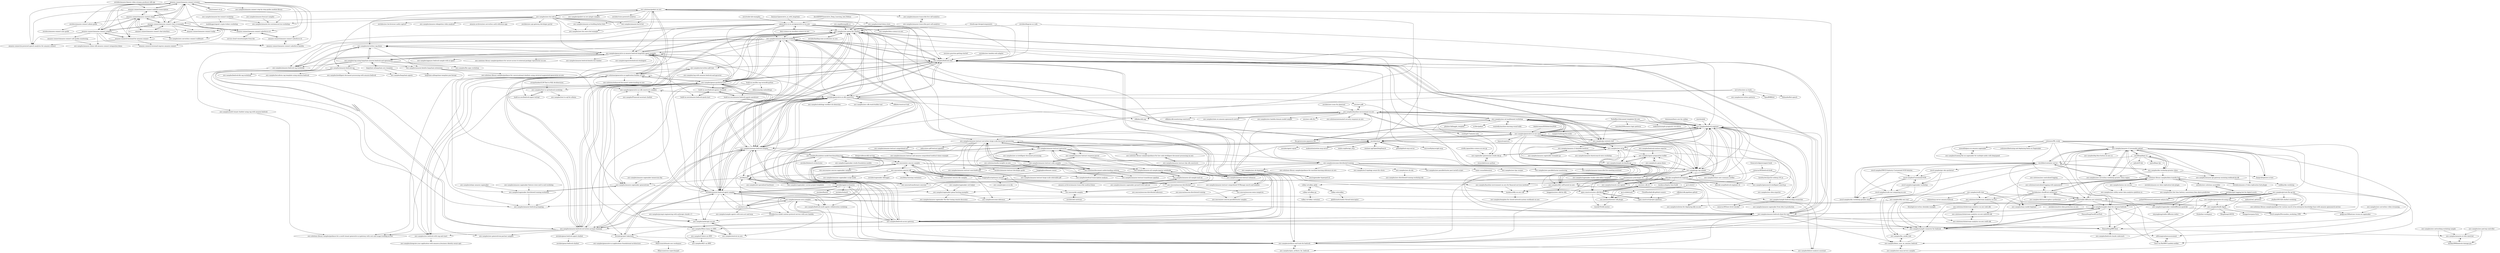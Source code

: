 digraph G {
"aws-samples/amazon-lex-connect-workshop" -> "madebygps/signalr-crypto-tickers-workshop"
"aws-samples/amazon-lex-connect-workshop" -> "aws-samples/amazon-lex-customerservice-workshop"
"awslabs/aws-icons-for-plantuml" -> "aws-samples/baseline-environment-on-aws" ["e"=1]
"aws-samples/amazon-textract-textractor" -> "aws-samples/amazon-textract-response-parser"
"aws-samples/amazon-textract-textractor" -> "aws-samples/amazon-textract-serverless-large-scale-document-processing"
"aws-samples/amazon-textract-textractor" -> "aws-samples/amazon-textract-code-samples"
"aws-samples/amazon-textract-textractor" -> "aws-solutions/document-understanding-solution"
"aws-samples/amazon-textract-textractor" -> "aws-samples/amazon-textract-transformer-pipeline"
"aws-samples/amazon-textract-textractor" -> "aws-samples/amazon-textract-enhancer"
"aws-samples/amazon-textract-textractor" -> "aws-solutions-library-samples/guidance-for-low-code-intelligent-document-processing-on-aws"
"aws-samples/amazon-textract-textractor" -> "aws-samples/amazon-a2i-sample-jupyter-notebooks"
"aws-samples/amazon-textract-textractor" -> "aws-samples/amazon-textract-comprehend-OCRimage-search-and-analyze"
"aws-samples/amazon-textract-textractor" -> "aws-samples/aws-ai-intelligent-document-processing" ["e"=1]
"awslabs/amazon-kinesis-video-streams-producer-sdk-cpp" -> "amazon-connect/amazon-connect-realtime-transcription" ["e"=1]
"aws-samples/amazon-forecast-samples" -> "aws-samples/amazon-lex-customerservice-workshop" ["e"=1]
"aws-samples/mlops-amazon-sagemaker" -> "aws-samples/sagemaker-distributed-training-workshop" ["e"=1]
"aws-samples/amazon-textract-code-samples" -> "aws-samples/amazon-textract-response-parser"
"aws-samples/amazon-textract-code-samples" -> "aws-samples/amazon-textract-serverless-large-scale-document-processing"
"aws-samples/amazon-textract-code-samples" -> "aws-samples/amazon-textract-textractor"
"aws-samples/amazon-textract-code-samples" -> "aws-samples/amazon-textract-enhancer"
"aws-samples/amazon-textract-code-samples" -> "aws-solutions/document-understanding-solution"
"aws-samples/amazon-textract-code-samples" -> "aws-samples/amazon-textract-searchable-pdf"
"aws-samples/amazon-textract-code-samples" -> "aws-samples/amazon-a2i-sample-jupyter-notebooks"
"aws-samples/amazon-textract-code-samples" -> "awsdocs/amazon-textract-developer-guide"
"aws-samples/amazon-textract-serverless-large-scale-document-processing" -> "aws-samples/amazon-textract-textractor"
"aws-samples/amazon-textract-serverless-large-scale-document-processing" -> "aws-samples/amazon-textract-response-parser"
"aws-samples/amazon-textract-serverless-large-scale-document-processing" -> "aws-samples/amazon-textract-code-samples"
"aws-samples/amazon-textract-serverless-large-scale-document-processing" -> "aws-samples/amazon-textract-enhancer"
"aws-samples/amazon-textract-serverless-large-scale-document-processing" -> "aws-samples/amazon-textract-comprehend-a2i"
"aws-samples/amazon-textract-serverless-large-scale-document-processing" -> "aws-solutions-library-samples/guidance-for-low-code-intelligent-document-processing-on-aws"
"aws-samples/amazon-textract-serverless-large-scale-document-processing" -> "aws-solutions/document-understanding-solution"
"aws-samples/amazon-textract-serverless-large-scale-document-processing" -> "awsdocs/amazon-textract-developer-guide"
"aws-samples/amazon-textract-serverless-large-scale-document-processing" -> "aws-samples/amazon-textract-comprehend-OCRimage-search-and-analyze"
"aws-samples/amazon-textract-serverless-large-scale-document-processing" -> "aws-samples/amazon-textract-transformer-pipeline"
"aws-samples/amazon-textract-serverless-large-scale-document-processing" -> "aws-samples/amazon-textract-searchable-pdf"
"aws-samples/amazon-textract-serverless-large-scale-document-processing" -> "aws-samples/medical-transcription-analysis"
"aws-samples/amazon-textract-serverless-large-scale-document-processing" -> "aeksco/aws-pdf-textract-pipeline"
"wantedly/machine-learning-round-table" -> "aws-samples/aws-ml-enablement-workshop" ["e"=1]
"nwcdheap/kops-cn" -> "pahud/kops-bjs"
"nwcdheap/kops-cn" -> "nwcdlabs/container-mirror"
"nwcdheap/kops-cn" -> "aws-samples/aws-serverless-workshop-greater-china-region"
"nwcdheap/kops-cn" -> "aws-samples/amazon-s3-resumable-upload"
"nwcdheap/kops-cn" -> "pahud/c9-ide"
"nwcdheap/kops-cn" -> "aws-samples/eks-workshop-greater-china"
"nwcdheap/kops-cn" -> "aws-samples/amazon-api-gateway-mutating-webhook-for-k8"
"aws-samples/amazon-sagemaker-ground-truth-task-uis" -> "aws-samples/amazon-a2i-sample-task-uis"
"aws-samples/amazon-sagemaker-ground-truth-task-uis" -> "aws-samples/amazon-a2i-sample-jupyter-notebooks"
"aws-samples/amazon-sagemaker-examples-jp" -> "aws-samples/amazon-s3-datalake-handson"
"aws-samples/aws-serverless-workshop-greater-china-region" -> "nwcdlabs/container-mirror"
"aws-samples/aws-serverless-workshop-greater-china-region" -> "aws-samples/amazon-s3-resumable-upload"
"awsdocs/amazon-connect-admin-guide" -> "awsdocs/amazon-connect-user-guide"
"amazon-connect/amazon-connect-realtime-transcription" -> "amazon-connect/amazon-connect-chatjs"
"amazon-connect/amazon-connect-realtime-transcription" -> "amazon-connect/amazon-connect-streams"
"amazon-connect/amazon-connect-realtime-transcription" -> "amazon-connect/amazon-connect-chat-ui-examples"
"amazon-connect/amazon-connect-realtime-transcription" -> "amazon-connect/amazon-connect-snippets"
"amazon-connect/amazon-connect-realtime-transcription" -> "amazon-connect/ai-powered-speech-analytics-for-amazon-connect"
"aws-samples/amazon-textract-response-parser" -> "aws-samples/amazon-textract-textractor"
"aws-samples/amazon-textract-response-parser" -> "aws-samples/amazon-textract-code-samples"
"aws-samples/amazon-textract-response-parser" -> "aws-samples/amazon-textract-serverless-large-scale-document-processing"
"aws-samples/amazon-textract-response-parser" -> "aws-samples/amazon-textract-enhancer"
"aws-samples/amazon-textract-response-parser" -> "aws-samples/amazon-a2i-sample-jupyter-notebooks"
"aws-samples/eks-workshop-greater-china" -> "nwcdlabs/container-mirror"
"aws-samples/eks-workshop-greater-china" -> "aws-samples/amazon-api-gateway-mutating-webhook-for-k8"
"aws-samples/eks-workshop-greater-china" -> "aws-samples/amazon-s3-resumable-upload"
"aws-samples/eks-workshop-greater-china" -> "aws-samples/aws-serverless-workshop-greater-china-region"
"aws-samples/eks-workshop-greater-china" -> "nwcdheap/kops-cn"
"aws-samples/eks-workshop-greater-china" -> "aws-solutions-library-samples/data-transfer-hub"
"aws-samples/eks-workshop-greater-china" -> "liangruibupt/aws-is-how"
"aws-samples/amazon-textract-comprehend-OCRimage-search-and-analyze" -> "aws-samples/amazon-textract-enhancer"
"aws-samples/amazon-textract-enhancer" -> "aws-samples/amazon-textract-comprehend-OCRimage-search-and-analyze"
"aws-samples/amazon-api-gateway-mutating-webhook-for-k8" -> "walkley/eks-workshop"
"aws/deep-learning-containers" -> "aws-neuron/aws-neuron-sdk" ["e"=1]
"data-science-on-aws/data-science-on-aws" -> "aws-samples/amazon-bedrock-workshop" ["e"=1]
"data-science-on-aws/data-science-on-aws" -> "generative-ai-on-aws/generative-ai-on-aws" ["e"=1]
"YoshiiRyo1/document-templates-for-aws" -> "tmknom/example-pragmatic-terraform" ["e"=1]
"YoshiiRyo1/document-templates-for-aws" -> "aws-samples/bedrock-engineer"
"YoshiiRyo1/document-templates-for-aws" -> "masuda220/business-logic-patterns" ["e"=1]
"YoshiiRyo1/document-templates-for-aws" -> "aws-samples/jp-contents-hub"
"aws-samples/amazon-sagemaker-immersion-day" -> "aws-samples/amazon-sagemaker-generativeai" ["e"=1]
"aws-solutions-library-samples/data-transfer-hub" -> "awslabs/amazon-s3-data-replication-hub-plugin"
"aws-solutions-library-samples/data-transfer-hub" -> "aws-samples/aws-bev-bms-battery-consistency-bias-alarm-prediction"
"aws-solutions-library-samples/data-transfer-hub" -> "aws-samples/amazon-s3-resumable-upload"
"aws-solutions-library-samples/data-transfer-hub" -> "aws-samples/nexus-oss-on-aws"
"aws-solutions-library-samples/data-transfer-hub" -> "aws-solutions/centralized-logging-with-opensearch"
"aws-solutions-library-samples/data-transfer-hub" -> "aws-solutions/clickstream-analytics-on-aws"
"aws-solutions-library-samples/data-transfer-hub" -> "awslabs/aws-cloudfront-extensions"
"aws-solutions-library-samples/data-transfer-hub" -> "awslabs/amazon-ecr-data-replication-hub-plugin"
"aws-solutions-library-samples/data-transfer-hub" -> "awslabs/aws-solutions-assembler"
"aws-solutions-library-samples/data-transfer-hub" -> "awslabs/stable-diffusion-aws-extension"
"aws-solutions-library-samples/data-transfer-hub" -> "aws-samples/aws-utility-meter-data-analytics-platform-cn"
"aws-samples/nexus-oss-on-aws" -> "aws-samples/aws-bev-bms-battery-consistency-bias-alarm-prediction"
"aws-samples/nexus-oss-on-aws" -> "aws-samples/aws-utility-meter-data-analytics-platform-cn"
"amazon-connect/amazon-connect-snippets" -> "aws-samples/aws-serverless-connect-wallboard"
"amazon-connect/amazon-connect-snippets" -> "amazon-connect/amazon-connect-chat-ui-examples"
"amazon-connect/amazon-connect-snippets" -> "amazon-connect/voicemail-for-amazon-connect"
"amazon-connect/amazon-connect-snippets" -> "amazon-connect/amazon-connect-streams"
"amazon-connect/amazon-connect-snippets" -> "amazon-connect/voicemail-express-amazon-connect"
"amazon-connect/amazon-connect-snippets" -> "amazon-connect/amazon-connect-call-quality-monitoring"
"amazon-connect/amazon-connect-snippets" -> "aws-samples/amazon-chime-sdk-amazon-connect-integration-demo"
"amazon-connect/amazon-connect-snippets" -> "amazon-connect/ai-powered-speech-analytics-for-amazon-connect"
"amazon-connect/amazon-connect-snippets" -> "amazon-connect/amazon-connect-chatjs"
"amazon-connect/amazon-connect-snippets" -> "amazon-connect/amazon-connect-salesforce-lambda"
"aws-samples/retail-demo-store" -> "aws-samples/aws-genai-llm-chatbot" ["e"=1]
"aws-samples/retail-demo-store" -> "aws-solutions/qnabot-on-aws" ["e"=1]
"aws-samples/retail-demo-store" -> "aws-samples/bedrock-chat" ["e"=1]
"aws/aws-graviton-getting-started" -> "aws-samples/bedrock-chat" ["e"=1]
"aws-samples/medical-transcription-analysis" -> "amazon-archives/amazon-transcribe-medical-demo"
"aws-solutions/media-insights-on-aws" -> "aws-solutions/document-understanding-solution" ["e"=1]
"aws-neuron/aws-neuron-sdk" -> "aws-neuron/aws-neuron-samples"
"aws-neuron/aws-neuron-sdk" -> "huggingface/optimum-neuron"
"aws-neuron/aws-neuron-sdk" -> "aws-neuron/transformers-neuronx"
"aws-neuron/aws-neuron-sdk" -> "aws-neuron/neuronx-distributed"
"aws-neuron/aws-neuron-sdk" -> "aws-samples/amazon-sagemaker-script-mode" ["e"=1]
"aws-neuron/aws-neuron-sdk" -> "aws/deep-learning-containers" ["e"=1]
"aws-neuron/aws-neuron-sdk" -> "aws-samples/amazon-a2i-sample-task-uis"
"aws-neuron/aws-neuron-sdk" -> "aws-neuron/aws-neuron-eks-samples"
"aws-neuron/aws-neuron-sdk" -> "aws-neuron/nki-samples"
"aws-neuron/aws-neuron-sdk" -> "aws/fmeval"
"aws-neuron/aws-neuron-sdk" -> "awslabs/sagemaker-debugger" ["e"=1]
"amazon-connect/voicemail-for-amazon-connect" -> "amazon-connect/amazon-connect-salesforce-lambda"
"amazon-connect/voicemail-for-amazon-connect" -> "amazon-connect/ai-powered-speech-analytics-for-amazon-connect"
"amazon-connect/voicemail-for-amazon-connect" -> "amazon-connect/amazon-connect-snippets"
"amazon-connect/voicemail-for-amazon-connect" -> "amazon-connect/amazon-connect-chatjs"
"amazon-connect/voicemail-for-amazon-connect" -> "amazon-connect/voicemail-express-amazon-connect"
"aws-solutions/document-understanding-solution" -> "aws-samples/amazon-textract-transformer-pipeline"
"aws-solutions/document-understanding-solution" -> "aws-samples/amazon-textract-textractor"
"aws-solutions/document-understanding-solution" -> "aws-samples/medical-transcription-analysis"
"aws-solutions/document-understanding-solution" -> "aws-samples/amazon-textract-serverless-large-scale-document-processing"
"aws-solutions/document-understanding-solution" -> "aws-samples/amazon-textract-enhancer"
"aws-samples/amazon-a2i-sample-task-uis" -> "aws-samples/amazon-a2i-sample-jupyter-notebooks"
"aws-samples/amazon-a2i-sample-task-uis" -> "aws-samples/amazon-sagemaker-ground-truth-task-uis"
"aws-samples/amazon-a2i-sample-jupyter-notebooks" -> "aws-samples/amazon-a2i-sample-task-uis"
"amazon-connect/amazon-connect-chatjs" -> "amazon-connect/amazon-connect-chat-ui-examples"
"amazon-connect/amazon-connect-chatjs" -> "amazon-connect/amazon-connect-chat-interface"
"amazon-connect/amazon-connect-chatjs" -> "amazon-connect/amazon-connect-streams"
"amazon-connect/amazon-connect-chatjs" -> "amazon-connect/amazon-connect-taskjs"
"amazon-connect/amazon-connect-chatjs" -> "amazon-connect/voicemail-for-amazon-connect"
"amazon-connect/amazon-connect-chatjs" -> "amazon-connect/amazon-connect-salesforce-scv"
"amazon-connect/amazon-connect-chatjs" -> "amazon-connect/amazon-connect-snippets"
"amazon-connect/amazon-connect-chatjs" -> "amazon-connect/amazon-connect-realtime-transcription"
"amazon-connect/amazon-connect-chatjs" -> "awsdocs/amazon-connect-admin-guide"
"aws-samples/amazon-s3-resumable-upload" -> "aws-solutions-library-samples/data-transfer-hub"
"aws-samples/amazon-s3-resumable-upload" -> "nwcdlabs/container-mirror"
"aws-samples/amazon-s3-resumable-upload" -> "aws-samples/aws-serverless-workshop-greater-china-region"
"aws-samples/amazon-s3-resumable-upload" -> "aws-samples/eks-workshop-greater-china"
"aws-samples/amazon-s3-resumable-upload" -> "awslabs/amazon-s3-data-replication-hub-plugin"
"aws-samples/amazon-s3-resumable-upload" -> "aws-samples/sample-connector-for-bedrock"
"aws-samples/amazon-s3-resumable-upload" -> "aws-samples/sample-client-for-amazon-bedrock"
"aws-samples/amazon-s3-resumable-upload" -> "liangruibupt/aws-is-how"
"aws-samples/amazon-s3-resumable-upload" -> "nwcdheap/kops-cn"
"aws-samples/amazon-s3-resumable-upload" -> "aws-samples/big-blue-button-on-aws-cn"
"aws-samples/amazon-s3-resumable-upload" -> "DamonDeng/BRClient"
"aws-samples/amazon-s3-resumable-upload" -> "xd6wang/smbsecassessment"
"aws-samples/amazon-s3-resumable-upload" -> "aws-samples/amazon-api-gateway-mutating-webhook-for-k8"
"aws-samples/amazon-s3-resumable-upload" -> "aws-samples/easy-model-deployer"
"aws-samples/amazon-textract-searchable-pdf" -> "aws-samples/amazon-textract-large-scale-selectable-pdf"
"aws-samples/amazon-textract-comprehend-a2i" -> "aws-samples/amazon-textract-and-amazon-comprehend-medical-claims-example"
"aws-samples/amazon-s3-datalake-handson" -> "aws-samples/amazon-sagemaker-examples-jp"
"aws-samples/amazon-s3-datalake-handson" -> "aws-samples/amazon-elasticsearch-intro-workshop"
"amazon-connect/amazon-connect-salesforce-scv" -> "service-cloud-voice/examples-from-doc"
"amazon-connect/amazon-connect-salesforce-scv" -> "amazon-connect/amazon-connect-salesforce-cti"
"nwcdlabs/container-mirror" -> "nwcd-samples/Customized-OCR"
"nwcdlabs/container-mirror" -> "nwcd-samples/scale-out-computing-on-aws"
"nwcdlabs/container-mirror" -> "nwcd-samples/sagemaker-workshop"
"nwcdlabs/container-mirror" -> "nwcd-samples/eks-workshop-greater-china"
"nwcdlabs/container-mirror" -> "nwcd-samples/gcr-eks-quickstart"
"nwcdlabs/container-mirror" -> "aws-samples/eks-workshop-greater-china"
"nwcdlabs/container-mirror" -> "aws-samples/amazon-s3-resumable-upload"
"nwcdlabs/container-mirror" -> "aws-samples/aws-serverless-workshop-greater-china-region"
"amazon-connect/amazon-connect-salesforce-lambda" -> "amazon-connect/amazon-connect-salesforce-cti"
"amazon-connect/amazon-connect-chat-ui-examples" -> "amazon-connect/amazon-connect-chatjs"
"amazon-connect/amazon-connect-chat-ui-examples" -> "amazon-connect/amazon-connect-chat-interface"
"amazon-connect/amazon-connect-chat-ui-examples" -> "amazon-connect/amazon-connect-streams"
"amazon-connect/amazon-connect-chat-ui-examples" -> "amazon-connect/amazon-connect-snippets"
"amazon-connect/amazon-connect-chat-ui-examples" -> "amazon-connect/voicemail-for-amazon-connect"
"amazon-connect/amazon-connect-chat-ui-examples" -> "aws-samples/aws-serverless-connect-wallboard"
"amazon-connect/amazon-connect-chat-ui-examples" -> "amazon-connect/amazon-connect-realtime-transcription"
"amazon-connect/amazon-connect-chat-ui-examples" -> "amazon-connect/amazon-connect-taskjs"
"amazon-connect/amazon-connect-chat-ui-examples" -> "amazon-connect/amazon-connect-salesforce-scv"
"amazon-connect/amazon-connect-chat-interface" -> "amazon-connect/amazon-connect-chatjs"
"amazon-connect/amazon-connect-chat-interface" -> "amazon-connect/amazon-connect-chat-ui-examples"
"jackie930/steward-sentiment-anlysis-bot" -> "awslabs/spot-tagging-bot-for-digital-assets"
"amazon-connect/amazon-connect-call-quality-monitoring" -> "aws-samples/amazon-chime-sdk-amazon-connect-integration-demo"
"awslabs/spot-tagging-bot-for-digital-assets" -> "jackie930/steward-sentiment-anlysis-bot"
"awslabs/spot-tagging-bot-for-digital-assets" -> "awslabs/aws-solutions-assembler"
"nwcd-samples/NWCD-Industry-Customized-OCR-Solution" -> "nwcd-samples/Customized-OCR"
"nwcd-samples/NWCD-Industry-Customized-OCR-Solution" -> "nwcd-samples/eks-workshop-greater-china"
"nwcd-samples/sagemaker-workshop" -> "nwcd-samples/eks-workshop-greater-china"
"nwcd-samples/sagemaker-workshop" -> "nwcd-samples/scale-out-computing-on-aws"
"nwcd-samples/sagemaker-workshop" -> "nwcd-samples/Customized-OCR"
"nwcd-samples/scale-out-computing-on-aws" -> "nwcd-samples/eks-workshop-greater-china"
"awslabs/aws-solutions-assembler" -> "awslabs/spot-tagging-bot-for-digital-assets"
"aws-amplify/amplify-ui" -> "aws-samples/aws-genai-llm-chatbot" ["e"=1]
"aws-samples/siem-on-amazon-opensearch-service" -> "aws-samples/baseline-environment-on-aws" ["e"=1]
"tomomano/learn-aws-by-coding" -> "aws-samples/bedrock-engineer" ["e"=1]
"awslabs/aws-lambda-web-adapter" -> "aws-samples/bedrock-chat" ["e"=1]
"aws-samples/aws-ml-jp" -> "aws-samples/aws-ml-enablement-workshop"
"aws-samples/aws-ml-jp" -> "aws-samples/simple-lex-kendra-jp"
"aws-samples/aws-ml-jp" -> "aws-samples/dify-self-hosted-on-aws"
"aws-samples/aws-ml-jp" -> "aws-sagemaker-jp/awesome-studio-lab-jp"
"aws-samples/aws-ml-jp" -> "aws-samples/jp-rag-sample"
"aws-samples/aws-ml-jp" -> "aws-samples/sample-bedrock-deep-researcher"
"aws-samples/aws-ml-jp" -> "aws-samples/agent-preparation-toolkit"
"aws-samples/aws-ml-jp" -> "aws-samples/bedrock-engineer"
"huggingface/dataset-viewer" -> "huggingface/optimum-neuron" ["e"=1]
"aws-samples/amazon-sagemaker-feature-store-end-to-end-workshop" -> "aws-samples/sagemaker-distributed-training-workshop" ["e"=1]
"awslabs/aws-cloudfront-extensions" -> "aws-samples/easy-model-deployer"
"awslabs/aws-cloudfront-extensions" -> "aws-solutions-library-samples/data-transfer-hub"
"awslabs/aws-cloudfront-extensions" -> "aws-solutions/centralized-logging-with-opensearch"
"awslabs/aws-cloudfront-extensions" -> "aws-solutions/clickstream-analytics-on-aws"
"awslabs/aws-cloudfront-extensions" -> "awslabs/stable-diffusion-aws-extension"
"awslabs/aws-cloudfront-extensions" -> "nwcdlabs/container-mirror"
"awslabs/aws-cloudfront-extensions" -> "aws-samples/sample-connector-for-bedrock"
"awslabs/aws-cloudfront-extensions" -> "Chris-wa-He/AWS-Lambda-notifier"
"awslabs/aws-cloudfront-extensions" -> "aws-samples/cdk-bootstrapless-synthesizer"
"aws-samples/baseline-environment-on-aws" -> "aws-samples/jp-contents-hub"
"aws-samples/baseline-environment-on-aws" -> "aws-samples/baseline-environment-on-aws-for-financial-services-institute"
"aws-samples/baseline-environment-on-aws" -> "open-constructs/aws-cdk-library"
"aws-samples/baseline-environment-on-aws" -> "aws-samples/aws-lambda-domain-model-sample"
"aws-samples/baseline-environment-on-aws" -> "aws-samples/generative-ai-use-cases"
"aws-samples/baseline-environment-on-aws" -> "aws/aws-pdk" ["e"=1]
"aws-samples/baseline-environment-on-aws" -> "aws-samples/siem-on-amazon-opensearch-service" ["e"=1]
"aws-samples/baseline-environment-on-aws" -> "aws-samples/jp-rag-sample"
"aws-samples/baseline-environment-on-aws" -> "aws-samples/bedrock-engineer"
"aws-samples/baseline-environment-on-aws" -> "aws-samples/aws-ml-enablement-workshop"
"aws-samples/baseline-environment-on-aws" -> "tmokmss/dify-on-aws-cdk"
"aws-samples/baseline-environment-on-aws" -> "cdklabs/cdk-nag" ["e"=1]
"aws-samples/baseline-environment-on-aws" -> "aws/aws-cdk-rfcs" ["e"=1]
"aws-samples/baseline-environment-on-aws" -> "aws-solutions/automated-security-response-on-aws" ["e"=1]
"aws-samples/baseline-environment-on-aws" -> "cdklabs/cdk-monitoring-constructs" ["e"=1]
"deepjavalibrary/djl-serving" -> "aws-neuron/aws-neuron-samples" ["e"=1]
"deepjavalibrary/djl-serving" -> "aws-neuron/transformers-neuronx" ["e"=1]
"deepjavalibrary/djl-serving" -> "aws-samples/sagemaker-genai-hosting-examples" ["e"=1]
"cdklabs/cdk-pipelines-github" -> "open-constructs/projen-pipelines" ["e"=1]
"aws-samples/aws-serverless-video-streaming" -> "qingyuan18/finetune-vicuna-on-sagemaker"
"aws-samples/amazon-transcribe-post-call-analytics" -> "aws-samples/amazon-transcribe-live-call-analytics"
"aws-samples/aws-do-eks" -> "aws-samples/aws-distributed-training-workshop-eks"
"amazon-connect/amazon-connect-salesforce-cti" -> "amazon-connect/amazon-connect-salesforce-lambda"
"amazon-connect/amazon-connect-salesforce-cti" -> "amazon-connect/amazon-connect-salesforce-scv"
"service-cloud-voice/examples-from-doc" -> "amazon-connect/amazon-connect-salesforce-scv"
"nwcd-samples/Customized-OCR" -> "nwcd-samples/eks-workshop-greater-china"
"nwcd-samples/Customized-OCR" -> "nwcd-samples/scale-out-computing-on-aws"
"nwcd-samples/Customized-OCR" -> "nwcd-samples/sagemaker-workshop"
"awslabs/amazon-s3-data-replication-hub-plugin" -> "aws-solutions-library-samples/data-transfer-hub"
"cvpaperchallenge/Ascender" -> "aws-samples/aws-ml-jp" ["e"=1]
"aws-samples/aws-ml-enablement-workshop" -> "aws-samples/aws-ml-jp"
"aws-samples/aws-ml-enablement-workshop" -> "aws-samples/generative-ai-use-cases"
"aws-samples/aws-ml-enablement-workshop" -> "aws-samples/jp-contents-hub"
"aws-samples/aws-ml-enablement-workshop" -> "wantedly/machine-learning-round-table" ["e"=1]
"aws-samples/aws-ml-enablement-workshop" -> "aws-sagemaker-jp/awesome-studio-lab-jp"
"aws-samples/aws-ml-enablement-workshop" -> "aws-samples/jp-rag-sample"
"aws-samples/aws-ml-enablement-workshop" -> "aws-samples/baseline-environment-on-aws"
"aws-samples/aws-ml-enablement-workshop" -> "aws-samples/bedrock-engineer"
"aws-samples/aws-ml-enablement-workshop" -> "icoxfog417/mlnote-note" ["e"=1]
"aws-samples/aws-ml-enablement-workshop" -> "daisuke-awaji/bedrock-engineer"
"aws-samples/aws-ml-enablement-workshop" -> "llm-jp/awesome-japanese-llm" ["e"=1]
"aws-samples/aws-ml-enablement-workshop" -> "aws-samples/bedrock-chat"
"aws-samples/aws-ml-enablement-workshop" -> "phalanx-hk/kaggle_template" ["e"=1]
"aws-samples/aws-ml-enablement-workshop" -> "cvpaperchallenge/Ascender" ["e"=1]
"aws-samples/aws-ml-enablement-workshop" -> "m3dev/gokart" ["e"=1]
"davidADSP/Generative_Deep_Learning_2nd_Edition" -> "generative-ai-on-aws/generative-ai-on-aws" ["e"=1]
"yuhuiaws/ML-study" -> "aws-samples/sample-client-for-amazon-bedrock"
"yuhuiaws/ML-study" -> "aws-samples/sagemaker-stablediffusion-quick-kit"
"yuhuiaws/ML-study" -> "nwcd-samples/Personalize_workshop_CHN"
"yuhuiaws/ML-study" -> "snowolf/alpaca-on-amazon-sagemaker"
"yuhuiaws/ML-study" -> "aws-samples/training-llm-on-sagemaker-for-multiple-nodes-with-deepspeed"
"yuhuiaws/ML-study" -> "yuhuiaws/finetuning-and-deploying-llama-on-Sagemaker"
"yuhuiaws/ML-study" -> "nwcdlabs/container-mirror"
"yuhuiaws/ML-study" -> "aws-samples/amazon-s3-resumable-upload"
"yuhuiaws/ML-study" -> "liangruibupt/aws-is-how"
"yuhuiaws/ML-study" -> "awslabs/stable-diffusion-aws-extension"
"aws/studio-lab-examples" -> "generative-ai-on-aws/generative-ai-on-aws" ["e"=1]
"aws-samples/jp-contents-hub" -> "aws-samples/baseline-environment-on-aws"
"aws-samples/jp-contents-hub" -> "aws-samples/generative-ai-use-cases"
"aws-samples/jp-contents-hub" -> "aws-samples/jp-rag-sample"
"aws-samples/jp-contents-hub" -> "aws-samples/aws-ml-enablement-workshop"
"aws-samples/jp-contents-hub" -> "aws-samples/amazon-s3-datalake-handson"
"aws-samples/jp-contents-hub" -> "aws-samples/aws-ml-jp"
"aws-samples/jp-contents-hub" -> "aws-samples/bedrock-engineer"
"awslabs/landing-zone-accelerator-on-aws" -> "aws-samples/aws-genai-llm-chatbot" ["e"=1]
"recsyslab/recsys-python" -> "aws-sagemaker-jp/awesome-studio-lab-jp" ["e"=1]
"aws-sagemaker-jp/awesome-studio-lab-jp" -> "recsyslab/recsys-python" ["e"=1]
"aws-sagemaker-jp/awesome-studio-lab-jp" -> "aws-samples/aws-ml-jp"
"aws/aws-pdk" -> "open-constructs/aws-cdk-library" ["e"=1]
"aws/aws-pdk" -> "aws-samples/baseline-environment-on-aws" ["e"=1]
"aws-samples/amazon-transcribe-live-call-analytics" -> "aws-samples/amazon-transcribe-post-call-analytics"
"icoxfog417/mlnote-note" -> "aws-sagemaker-jp/awesome-studio-lab-jp" ["e"=1]
"CloudSnorkel/cdk-github-runners" -> "open-constructs/projen-pipelines" ["e"=1]
"aws-neuron/aws-neuron-samples" -> "huggingface/optimum-neuron"
"aws-neuron/aws-neuron-samples" -> "aws-neuron/transformers-neuronx"
"aws-neuron/aws-neuron-samples" -> "aws-neuron/neuronx-distributed"
"aws-neuron/aws-neuron-samples" -> "aws-neuron/aws-neuron-sagemaker-samples"
"aws-neuron/aws-neuron-samples" -> "aws-neuron/aws-neuron-sdk"
"aws-neuron/aws-neuron-samples" -> "aws-neuron/nki-samples"
"aws-neuron/aws-neuron-samples" -> "aws-neuron/aws-neuron-eks-samples"
"aws-solutions/centralized-logging-with-opensearch" -> "aws-solutions-library-samples/data-transfer-hub"
"aws-solutions/centralized-logging-with-opensearch" -> "awslabs/aws-cloudfront-extensions"
"oreilly-japan/data-science-on-aws-jp" -> "aws-sagemaker-jp/awesome-studio-lab-jp"
"Chris-wa-He/AWS-Lambda-notifier" -> "xd6wang/smbsecassessment"
"cloudscape-design/components" -> "aws-samples/aws-genai-llm-chatbot" ["e"=1]
"cloudscape-design/components" -> "aws-samples/bedrock-chat" ["e"=1]
"aws-samples/sagemaker-ssh-helper" -> "aws-samples/sagemaker-genai-hosting-examples" ["e"=1]
"go-to-k/cls3" -> "go-to-k/delstack"
"go-to-k/cls3" -> "ren-yamanashi/eslint-cdk-plugin"
"go-to-k/cls3" -> "open-constructs/aws-cdk-library"
"aws-samples/amazon-sagemaker-from-idea-to-production" -> "aws-samples/amazon-bedrock-client-for-mac" ["e"=1]
"valkey-io/valkey-glide" -> "valkey-io/valkey-go"
"valkey-io/valkey-glide" -> "valkey-io/iovalkey"
"aws-samples/aws-mcp-servers-samples" -> "aws-samples/demo_mcp_on_amazon_bedrock"
"aws-samples/aws-mcp-servers-samples" -> "aws-samples/sample-client-for-amazon-bedrock"
"aws-samples/sagemaker-distributed-training-workshop" -> "aws-samples/amazon-sagemaker-generativeai"
"aws-samples/sagemaker-distributed-training-workshop" -> "aws-samples/amazon-bedrock-prompting"
"aws-samples/baseline-environment-on-aws-for-financial-services-institute" -> "tmokmss/dify-on-aws-cdk"
"go-to-k/delstack" -> "ren-yamanashi/eslint-cdk-plugin"
"huggingface/optimum-neuron" -> "aws-neuron/aws-neuron-samples"
"huggingface/optimum-neuron" -> "aws-neuron/neuronx-distributed"
"huggingface/optimum-neuron" -> "aws-neuron/aws-neuron-sdk"
"huggingface/optimum-neuron" -> "aws-neuron/nki-samples"
"huggingface/optimum-neuron" -> "aws-neuron/transformers-neuronx"
"huggingface/optimum-neuron" -> "aws-samples/gen-ai-on-eks"
"aws-samples/simple-lex-kendra-jp" -> "aws-samples/agent-preparation-toolkit"
"aws-samples/simple-lex-kendra-jp" -> "aws-samples/jp-rag-sample"
"aws-samples/amazon-textract-idp-cdk-constructs" -> "aws-solutions-library-samples/guidance-for-low-code-intelligent-document-processing-on-aws"
"aws-solutions-library-samples/guidance-for-low-code-intelligent-document-processing-on-aws" -> "aws-samples/amazon-textract-idp-cdk-constructs"
"aws-neuron/transformers-neuronx" -> "aws-neuron/aws-neuron-samples"
"xd6wang/smbsecassessment" -> "Chris-wa-He/AWS-Lambda-notifier"
"aws-samples/sagemaker-stablediffusion-quick-kit" -> "nwcd-samples/Personalize_workshop_CHN"
"aws-samples/sagemaker-stablediffusion-quick-kit" -> "xieyongliang/stable-diffusion-webui"
"nwcd-samples/gcr-eks-quickstart" -> "nwcd-samples/sagemaker-workshop"
"nwcd-samples/gcr-eks-quickstart" -> "nwcd-samples/Customized-OCR"
"nwcd-samples/gcr-eks-quickstart" -> "nwcd-samples/eks-workshop-greater-china"
"HQarroum/ultimate-aws-workspace" -> "HQarroum/ssm-supercharged"
"generative-ai-on-aws/generative-ai-on-aws" -> "aws-samples/multi-tenant-chatbot-using-rag-with-amazon-bedrock"
"generative-ai-on-aws/generative-ai-on-aws" -> "aws-samples/amazon-bedrock-samples"
"generative-ai-on-aws/generative-ai-on-aws" -> "aws-samples/data-science-on-aws"
"generative-ai-on-aws/generative-ai-on-aws" -> "aws-samples/sagemaker-distributed-training-workshop"
"generative-ai-on-aws/generative-ai-on-aws" -> "aws-samples/aws-genai-llm-chatbot"
"generative-ai-on-aws/generative-ai-on-aws" -> "aws-samples/bedrock-access-gateway"
"generative-ai-on-aws/generative-ai-on-aws" -> "data-science-on-aws/data-science-on-aws" ["e"=1]
"generative-ai-on-aws/generative-ai-on-aws" -> "aws-samples/amazon-bedrock-workshop"
"generative-ai-on-aws/generative-ai-on-aws" -> "aws-samples/generative-ai-amazon-bedrock-langchain-agent-example"
"generative-ai-on-aws/generative-ai-on-aws" -> "aws-samples/bedrock-chat"
"generative-ai-on-aws/generative-ai-on-aws" -> "aws-samples/amazon-bedrock-rag-workshop"
"generative-ai-on-aws/generative-ai-on-aws" -> "aws-samples/amazon-sagemaker-generativeai"
"generative-ai-on-aws/generative-ai-on-aws" -> "aws-samples/awsome-distributed-training"
"generative-ai-on-aws/generative-ai-on-aws" -> "awslabs/generative-ai-cdk-constructs"
"generative-ai-on-aws/generative-ai-on-aws" -> "aws-samples/genai-quickstart-pocs"
"aws-samples/generative-ai-use-cases" -> "aws-samples/bedrock-chat"
"aws-samples/generative-ai-use-cases" -> "aws-samples/aws-ml-enablement-workshop"
"aws-samples/generative-ai-use-cases" -> "aws-samples/bedrock-engineer"
"aws-samples/generative-ai-use-cases" -> "aws-samples/jp-rag-sample"
"aws-samples/generative-ai-use-cases" -> "daisuke-awaji/bedrock-engineer"
"aws-samples/generative-ai-use-cases" -> "aws-samples/jp-contents-hub"
"aws-samples/generative-ai-use-cases" -> "aws-samples/baseline-environment-on-aws"
"aws-samples/generative-ai-use-cases" -> "aws-samples/aws-ml-jp"
"aws-samples/generative-ai-use-cases" -> "aws-samples/dify-self-hosted-on-aws"
"aws-samples/generative-ai-use-cases" -> "awslabs/mcp"
"aws-samples/generative-ai-use-cases" -> "aws-samples/simple-lex-kendra-jp"
"aws-samples/generative-ai-use-cases" -> "llm-jp/awesome-japanese-llm" ["e"=1]
"aws-samples/generative-ai-use-cases" -> "aws-samples/sample-bedrock-deep-researcher"
"aws-samples/generative-ai-use-cases" -> "aws-samples/artifacts-and-tools-for-bedrock"
"aws-samples/generative-ai-use-cases" -> "kayac/ecspresso" ["e"=1]
"benman1/generative_ai_with_langchain" -> "generative-ai-on-aws/generative-ai-on-aws" ["e"=1]
"aws-samples/jp-rag-sample" -> "aws-samples/simple-lex-kendra-jp"
"aws-samples/jp-rag-sample" -> "aws-samples/agent-preparation-toolkit"
"aws-samples/jp-rag-sample" -> "aws-samples/opensearch-intelligent-search-jp"
"aws-samples/jp-rag-sample" -> "aws-samples/sagemaker-studio-code-editor-template"
"aws-samples/jp-rag-sample" -> "aws-samples/whats-new-summary-notifier"
"aws-samples/jp-rag-sample" -> "aws-samples/artifacts-and-tools-for-bedrock"
"aws-samples/jp-rag-sample" -> "aws-samples/bedrock-engineer"
"aws-samples/jp-rag-sample" -> "aws-samples/remote-swe-agents"
"aws-samples/jp-rag-sample" -> "daisuke-awaji/bedrock-engineer"
"aws-samples/amazon-bedrock-samples" -> "aws-samples/amazon-bedrock-workshop"
"aws-samples/amazon-bedrock-samples" -> "aws-samples/aws-genai-llm-chatbot"
"aws-samples/amazon-bedrock-samples" -> "awslabs/amazon-bedrock-agent-samples"
"aws-samples/amazon-bedrock-samples" -> "aws-samples/bedrock-chat"
"aws-samples/amazon-bedrock-samples" -> "aws-samples/genai-quickstart-pocs"
"aws-samples/amazon-bedrock-samples" -> "awslabs/agent-evaluation"
"aws-samples/amazon-bedrock-samples" -> "aws-samples/amazon-bedrock-serverless-prompt-chaining"
"aws-samples/amazon-bedrock-samples" -> "aws/fmeval"
"aws-samples/amazon-bedrock-samples" -> "aws-samples/anthropic-on-aws"
"aws-samples/amazon-bedrock-samples" -> "awslabs/generative-ai-cdk-constructs"
"aws-samples/amazon-bedrock-samples" -> "aws-samples/bedrock-multi-agents-collaboration-workshop"
"aws-samples/amazon-bedrock-samples" -> "aws-samples/generative-ai-amazon-bedrock-langchain-agent-example"
"aws-samples/amazon-bedrock-samples" -> "aws-samples/foundation-model-benchmarking-tool"
"aws-samples/amazon-bedrock-samples" -> "aws-samples/bedrock-access-gateway"
"aws-samples/amazon-bedrock-samples" -> "aws-samples/amazon-bedrock-client-for-mac"
"aws-samples/aws-genai-llm-chatbot" -> "aws-samples/bedrock-chat"
"aws-samples/aws-genai-llm-chatbot" -> "aws-samples/amazon-bedrock-samples"
"aws-samples/aws-genai-llm-chatbot" -> "aws-samples/amazon-bedrock-workshop"
"aws-samples/aws-genai-llm-chatbot" -> "aws-samples/genai-quickstart-pocs"
"aws-samples/aws-genai-llm-chatbot" -> "awslabs/generative-ai-cdk-constructs"
"aws-samples/aws-genai-llm-chatbot" -> "aws-samples/generative-ai-amazon-bedrock-langchain-agent-example"
"aws-samples/aws-genai-llm-chatbot" -> "aws-samples/amazon-bedrock-serverless-prompt-chaining"
"aws-samples/aws-genai-llm-chatbot" -> "awslabs/amazon-bedrock-agent-samples"
"aws-samples/aws-genai-llm-chatbot" -> "awslabs/project-lakechain"
"aws-samples/aws-genai-llm-chatbot" -> "aws-samples/amazon-bedrock-client-for-mac"
"aws-samples/aws-genai-llm-chatbot" -> "aws-samples/bedrock-access-gateway"
"aws-samples/aws-genai-llm-chatbot" -> "aws-samples/artifacts-and-tools-for-bedrock"
"aws-samples/aws-genai-llm-chatbot" -> "aws-samples/amazon-bedrock-rag-workshop"
"aws-samples/aws-genai-llm-chatbot" -> "awslabs/agent-evaluation"
"aws-samples/aws-genai-llm-chatbot" -> "awslabs/landing-zone-accelerator-on-aws" ["e"=1]
"aws-samples/amazon-bedrock-workshop" -> "aws-samples/amazon-bedrock-samples"
"aws-samples/amazon-bedrock-workshop" -> "aws-samples/aws-genai-llm-chatbot"
"aws-samples/amazon-bedrock-workshop" -> "aws-samples/bedrock-chat"
"aws-samples/amazon-bedrock-workshop" -> "aws-samples/amazon-bedrock-rag-workshop"
"aws-samples/amazon-bedrock-workshop" -> "aws-samples/generative-ai-amazon-bedrock-langchain-agent-example"
"aws-samples/amazon-bedrock-workshop" -> "aws-samples/genai-quickstart-pocs"
"aws-samples/amazon-bedrock-workshop" -> "aws-samples/bedrock-access-gateway"
"aws-samples/amazon-bedrock-workshop" -> "awslabs/amazon-bedrock-agent-samples"
"aws-samples/amazon-bedrock-workshop" -> "aws-samples/rag-using-langchain-amazon-bedrock-and-opensearch"
"aws-samples/amazon-bedrock-workshop" -> "aws-samples/amazon-bedrock-client-for-mac"
"aws-samples/amazon-bedrock-workshop" -> "awslabs/mcp"
"aws-samples/amazon-bedrock-workshop" -> "aws-samples/amazon-bedrock-prompting"
"aws-samples/amazon-bedrock-workshop" -> "aws-samples/serverless-rag-demo"
"aws-samples/amazon-bedrock-workshop" -> "aws-samples/generative-ai-use-cases"
"aws-samples/amazon-bedrock-workshop" -> "awslabs/generative-ai-cdk-constructs"
"aws-samples/bedrock-chat" -> "aws-samples/aws-genai-llm-chatbot"
"aws-samples/bedrock-chat" -> "aws-samples/generative-ai-use-cases"
"aws-samples/bedrock-chat" -> "aws-samples/amazon-bedrock-samples"
"aws-samples/bedrock-chat" -> "aws-samples/amazon-bedrock-workshop"
"aws-samples/bedrock-chat" -> "aws-samples/amazon-bedrock-client-for-mac"
"aws-samples/bedrock-chat" -> "aws-samples/bedrock-engineer"
"aws-samples/bedrock-chat" -> "aws-samples/genai-quickstart-pocs"
"aws-samples/bedrock-chat" -> "aws-samples/bedrock-access-gateway"
"aws-samples/bedrock-chat" -> "aws-samples/jp-rag-sample"
"aws-samples/bedrock-chat" -> "awslabs/generative-ai-cdk-constructs"
"aws-samples/bedrock-chat" -> "aws-samples/generative-ai-amazon-bedrock-langchain-agent-example"
"aws-samples/bedrock-chat" -> "awslabs/amazon-bedrock-agent-samples"
"aws-samples/bedrock-chat" -> "aws-samples/amazon-bedrock-serverless-prompt-chaining"
"aws-samples/bedrock-chat" -> "daisuke-awaji/bedrock-engineer"
"aws-samples/bedrock-chat" -> "aws-samples/serverless-pdf-chat"
"aws-samples/serverless-pdf-chat" -> "aws-samples/aws-bedrock-with-rag-and-react"
"aws-samples/serverless-pdf-chat" -> "aws-samples/amazon-bedrock-serverless-prompt-chaining"
"aws-samples/serverless-pdf-chat" -> "aws-solutions/generative-ai-application-builder-on-aws"
"aws-samples/serverless-pdf-chat" -> "aws-samples/rag-with-amazon-bedrock-and-pgvector"
"aws-samples/serverless-pdf-chat" -> "aws-samples/bedrock-chat"
"aws-samples/serverless-pdf-chat" -> "aws-samples/aws-genai-llm-chatbot"
"llm-jp/awesome-japanese-llm" -> "aws-samples/aws-ml-enablement-workshop" ["e"=1]
"langchain-ai/langchain-aws-template" -> "langchain-ai/langchain-template-poe-fastapi" ["e"=1]
"langchain-ai/langchain-aws-template" -> "aws-samples/langchain-agents"
"langchain-ai/langchain-aws-template" -> "aws-samples/rag-using-langchain-amazon-bedrock-and-opensearch"
"awslabs/generative-ai-cdk-constructs" -> "aws-samples/generative-ai-cdk-constructs-samples"
"awslabs/generative-ai-cdk-constructs" -> "awslabs/project-lakechain"
"awslabs/generative-ai-cdk-constructs" -> "aws-samples/aws-genai-llm-chatbot"
"awslabs/generative-ai-cdk-constructs" -> "aws-samples/radiology-worklist-ich-detection"
"awslabs/generative-ai-cdk-constructs" -> "aws-samples/artifacts-and-tools-for-bedrock"
"awslabs/generative-ai-cdk-constructs" -> "aws-samples/aws-cdk-stack-builder-tool" ["e"=1]
"awslabs/generative-ai-cdk-constructs" -> "cdklabs/cdk-nag" ["e"=1]
"awslabs/generative-ai-cdk-constructs" -> "aws-samples/bedrock-chat"
"awslabs/generative-ai-cdk-constructs" -> "aws/aws-pdk" ["e"=1]
"awslabs/generative-ai-cdk-constructs" -> "aws-solutions/generative-ai-application-builder-on-aws"
"awslabs/generative-ai-cdk-constructs" -> "aws-samples/amazon-bedrock-samples"
"awslabs/generative-ai-cdk-constructs" -> "cdklabs/construct-hub" ["e"=1]
"awslabs/generative-ai-cdk-constructs" -> "aws-samples/amazon-bedrock-serverless-prompt-chaining"
"awslabs/generative-ai-cdk-constructs" -> "awslabs/amazon-bedrock-agent-samples"
"awslabs/generative-ai-cdk-constructs" -> "awslabs/agent-evaluation"
"aws-samples/private-llm-qa-bot" -> "aws-samples/demo_mcp_on_amazon_bedrock"
"aws-samples/private-llm-qa-bot" -> "aws-samples/generative-bi-using-rag"
"aws-samples/private-llm-qa-bot" -> "awslabs/stable-diffusion-aws-extension"
"aws-samples/private-llm-qa-bot" -> "aws-samples/sample-client-for-amazon-bedrock"
"aws-samples/private-llm-qa-bot" -> "xiehust/reel_optimizer"
"aws-samples/private-llm-qa-bot" -> "aws-solutions-library-samples/guidance-for-custom-search-of-an-enterprise-knowledge-base-with-amazon-opensearch-service"
"aws-samples/private-llm-qa-bot" -> "aws-samples/sample-connector-for-bedrock"
"aws-samples/private-llm-qa-bot" -> "aws-samples/easy-model-deployer"
"aws-samples/private-llm-qa-bot" -> "Chris-wa-He/AWS-Lambda-notifier"
"aws-samples/private-llm-qa-bot" -> "aws-samples/Intelli-Agent"
"aws-samples/private-llm-qa-bot" -> "nwcd-samples/Personalize_workshop_CHN"
"aws-samples/private-llm-qa-bot" -> "ybalbert001/QA-chatbot-workshop"
"aws-samples/private-llm-qa-bot" -> "aws-samples/sagemaker-stablediffusion-quick-kit"
"awslabs/stable-diffusion-aws-extension" -> "aws-samples/easy-model-deployer"
"awslabs/stable-diffusion-aws-extension" -> "awslabs/aws-cloudfront-extensions"
"awslabs/stable-diffusion-aws-extension" -> "aws-samples/sample-client-for-amazon-bedrock"
"awslabs/stable-diffusion-aws-extension" -> "aws-solutions-library-samples/data-transfer-hub"
"awslabs/stable-diffusion-aws-extension" -> "DamonDeng/BRClient"
"awslabs/stable-diffusion-aws-extension" -> "aws-samples/Intelli-Agent"
"awslabs/stable-diffusion-aws-extension" -> "awslabs/sensitive-data-protection-on-aws"
"awslabs/stable-diffusion-aws-extension" -> "aws-samples/sagemaker-stablediffusion-quick-kit"
"awslabs/stable-diffusion-aws-extension" -> "aws-samples/sample-connector-for-bedrock"
"aws-solutions/clickstream-analytics-on-aws" -> "aws-solutions/clickstream-analytics-on-aws-web-sdk"
"aws-solutions/clickstream-analytics-on-aws" -> "aws-solutions/clickstream-analytics-on-aws-android-sdk"
"aws-solutions/clickstream-analytics-on-aws" -> "bluishglc/serverless-datalake-example"
"aws-samples/amazon-sagemaker-generativeai" -> "aws-samples/sagemaker-distributed-training-workshop"
"aws-samples/amazon-sagemaker-generativeai" -> "aws-samples/sagemaker-genai-hosting-examples"
"aws-samples/amazon-bedrock-rag-workshop" -> "aws-samples/amazon-bedrock-prompting"
"aws-samples/amazon-bedrock-rag-workshop" -> "aws-samples/serverless-rag-demo"
"aws-samples/aws-bedrock-with-rag-and-react" -> "aws-samples/integrate-your-application-with-amazon-q-business-identity-aware-apis"
"aws-samples/rag-using-langchain-amazon-bedrock-and-opensearch" -> "aws-samples/serverless-rag-demo"
"aws-samples/rag-using-langchain-amazon-bedrock-and-opensearch" -> "aws-samples/amazon-bedrock-rag-workshop"
"aws-samples/rag-using-langchain-amazon-bedrock-and-opensearch" -> "aws-samples/generative-ai-amazon-bedrock-langchain-agent-example"
"aws-samples/rag-using-langchain-amazon-bedrock-and-opensearch" -> "aws-samples/llm-apps-workshop"
"aws-samples/rag-using-langchain-amazon-bedrock-and-opensearch" -> "langchain-ai/langchain-aws-template"
"aws-samples/rag-using-langchain-amazon-bedrock-and-opensearch" -> "build-on-aws/amazon-bedrock-quick-start"
"aws-samples/rag-using-langchain-amazon-bedrock-and-opensearch" -> "aws-samples/amazon-kendra-langchain-extensions"
"aws-samples/rag-using-langchain-amazon-bedrock-and-opensearch" -> "aws-samples/amazon-bedrock-prompting"
"aws-samples/rag-using-langchain-amazon-bedrock-and-opensearch" -> "aws-samples/amazon-bedrock-rag"
"aws-solutions-library-samples/guidance-for-custom-search-of-an-enterprise-knowledge-base-with-amazon-opensearch-service" -> "qingyuan18/finetune-vicuna-on-sagemaker"
"aws-samples/Intelli-Agent" -> "banggx/morgana-form" ["e"=1]
"aws-samples/Intelli-Agent" -> "ZivJia/hmi-workspace" ["e"=1]
"aws-samples/Intelli-Agent" -> "MingXiangL/DEVIL" ["e"=1]
"aws-samples/awsome-distributed-training" -> "aws-samples/awsome-inference"
"aws-samples/awsome-distributed-training" -> "aws-solutions-library-samples/guidance-for-machine-learning-inference-on-aws"
"aws-samples/awsome-distributed-training" -> "aws-samples/ec2-topology-aware-for-slurm" ["e"=1]
"aws-samples/awsome-distributed-training" -> "aws-samples/aws-parallelcluster-post-install-scripts" ["e"=1]
"aws-samples/awsome-distributed-training" -> "aws-samples/aws-do-hyperpod"
"aws-samples/awsome-distributed-training" -> "samir-souza/laboratory"
"aws-samples/awsome-distributed-training" -> "aws-samples/aws-hpc-recipes" ["e"=1]
"aws-samples/awsome-distributed-training" -> "aws-samples/aws-parallelcluster-monitoring" ["e"=1]
"aws-samples/awsome-distributed-training" -> "aws-samples/foundation-model-benchmarking-tool"
"aws-samples/awsome-distributed-training" -> "awslabs/agent-evaluation"
"aws-samples/awsome-distributed-training" -> "aws-samples/aws-do-eks"
"aws-samples/awsome-distributed-training" -> "aws-samples/amazon-transcribe-live-meeting-assistant"
"aws-neuron/neuronx-distributed" -> "aws-neuron/neuronx-distributed-inference"
"aws-neuron/neuronx-distributed" -> "aws-neuron/neuronx-nemo-megatron"
"aws-neuron/neuronx-distributed" -> "aws-neuron/nki-samples"
"aws-neuron/neuronx-distributed" -> "aws-neuron/neuronx-distributed-training"
"aws-neuron/neuronx-distributed" -> "huggingface/optimum-neuron"
"aws-neuron/neuronx-distributed" -> "aws-neuron/aws-neuron-parallelcluster-samples"
"aws-samples/serverless-rag-demo" -> "aws-samples/rag-using-langchain-amazon-bedrock-and-opensearch"
"aws-samples/serverless-rag-demo" -> "aws-samples/amazon-bedrock-rag-workshop"
"aws-samples/serverless-rag-demo" -> "aws-samples/llm-apps-workshop"
"aws-samples/serverless-rag-demo" -> "aws-samples/amazon-bedrock-rag"
"aws-samples/serverless-rag-demo" -> "aws-samples/generative-ai-amazon-bedrock-langchain-agent-example"
"aws-samples/amazon-kendra-langchain-extensions" -> "aws-solutions-library-samples/guidance-for-conversational-chatbots-using-retrieval-augmented-generation-on-aws"
"aws-samples/amazon-kendra-langchain-extensions" -> "aws-samples/amazon-sagemaker-generativeai"
"aws-samples/amazon-kendra-langchain-extensions" -> "aws-solutions-library-samples/guidance-for-a-multi-tenant-generative-ai-gateway-with-cost-and-usage-tracking-on-aws"
"aws-solutions/generative-ai-application-builder-on-aws" -> "aws-solutions/enhanced-document-understanding-on-aws"
"aws-solutions/generative-ai-application-builder-on-aws" -> "aws-solutions-library-samples/guidance-for-a-multi-tenant-generative-ai-gateway-with-cost-and-usage-tracking-on-aws"
"aws-solutions/generative-ai-application-builder-on-aws" -> "aws-samples/genai-quickstart-pocs"
"aws-solutions/generative-ai-application-builder-on-aws" -> "aws-samples/aws-bedrock-with-rag-and-react"
"aws-solutions/generative-ai-application-builder-on-aws" -> "aws-samples/generative-ai-cdk-constructs-samples"
"aws-solutions/generative-ai-application-builder-on-aws" -> "aws-samples/generative-ai-amazon-bedrock-langchain-agent-example"
"aws-solutions/generative-ai-application-builder-on-aws" -> "aws-samples/amazon-bedrock-serverless-prompt-chaining"
"aws-solutions/generative-ai-application-builder-on-aws" -> "aws-solutions/qnabot-on-aws"
"aws/fmeval" -> "awslabs/agent-evaluation"
"aws/fmeval" -> "aws-samples/foundation-model-benchmarking-tool"
"aws/fmeval" -> "aws-samples/ml-specialized-hardware"
"aws/fmeval" -> "aws-samples/amazon-bedrock-samples"
"aws/fmeval" -> "aws-samples/amazon-sagemaker-generativeai"
"aws/fmeval" -> "aws-samples/sagemaker-custom-project-templates" ["e"=1]
"aws-samples/aws-pod-eip-controller" -> "aws-samples/amazon-ai-with-slack-bot"
"aws-samples/aws-pod-eip-controller" -> "hawkey999/bedrock-chatapp-gui"
"aws-samples/generative-ai-amazon-bedrock-langchain-agent-example" -> "aws-solutions-library-samples/guidance-for-secure-access-to-external-package-repositories-on-aws"
"aws-samples/generative-ai-amazon-bedrock-langchain-agent-example" -> "aws-samples/amazon-bedrock-serverless-prompt-chaining"
"aws-samples/generative-ai-amazon-bedrock-langchain-agent-example" -> "aws-samples/amazon-bedrock-kendra-lex-chatbot"
"aws-samples/generative-ai-amazon-bedrock-langchain-agent-example" -> "aws-samples/aws-bedrock-with-rag-and-react"
"aws-samples/generative-ai-amazon-bedrock-langchain-agent-example" -> "aws-samples/serverless-rag-demo"
"aws-samples/generative-ai-amazon-bedrock-langchain-agent-example" -> "aws-samples/aws-genai-llm-chatbot"
"aws-samples/generative-ai-amazon-bedrock-langchain-agent-example" -> "aws-samples/rag-using-langchain-amazon-bedrock-and-opensearch"
"aws-samples/generative-ai-amazon-bedrock-langchain-agent-example" -> "aws-samples/agentsforbedrock-retailagent"
"aws-samples/generative-ai-amazon-bedrock-langchain-agent-example" -> "aws-samples/genai-quickstart-pocs"
"aws-samples/generative-ai-amazon-bedrock-langchain-agent-example" -> "aws-solutions/generative-ai-application-builder-on-aws"
"aws-samples/generative-ai-amazon-bedrock-langchain-agent-example" -> "build-on-aws/bedrock-agent-txt2sql"
"aws-samples/generative-ai-amazon-bedrock-langchain-agent-example" -> "aws-samples/amazon-kendra-langchain-extensions"
"aws-samples/generative-ai-amazon-bedrock-langchain-agent-example" -> "aws-samples/bedrock-chat"
"aws-samples/generative-ai-amazon-bedrock-langchain-agent-example" -> "aws-samples/anthropic-on-aws"
"aws-samples/generative-ai-amazon-bedrock-langchain-agent-example" -> "aws-samples/appsync-bedrock-sample-with-ai-agent"
"aws-samples/aws-networking-workshop-sample" -> "aws-samples/amazon-ai-with-slack-bot"
"aws-samples/aws-networking-workshop-sample" -> "hawkey999/bedrock-chatapp-gui"
"aws-samples/amazon-ai-with-slack-bot" -> "hawkey999/bedrock-chatapp-gui"
"build-on-aws/amazon-bedrock-quick-start" -> "build-on-aws/bedrock-agents-streamlit"
"aws-samples/training-llm-on-sagemaker-for-multiple-nodes-with-deepspeed" -> "snowolf/alpaca-on-amazon-sagemaker"
"aws-neuron/neuronx-nemo-megatron" -> "aws-neuron/aws-neuron-parallelcluster-samples"
"open-constructs/projen-pipelines" -> "open-constructs/aws-cdk-library"
"aws-solutions/clickstream-analytics-on-aws-android-sdk" -> "aws-solutions/clickstream-analytics-on-aws-swift-sdk"
"aws-solutions/clickstream-analytics-on-aws-android-sdk" -> "aws-solutions/clickstream-analytics-on-aws-web-sdk"
"aws-solutions/clickstream-analytics-on-aws-web-sdk" -> "aws-solutions/clickstream-analytics-on-aws-android-sdk"
"aws-solutions/clickstream-analytics-on-aws-web-sdk" -> "aws-solutions/clickstream-analytics-on-aws-swift-sdk"
"aws-solutions/clickstream-analytics-on-aws-swift-sdk" -> "aws-solutions/clickstream-analytics-on-aws-android-sdk"
"snowolf/alpaca-on-amazon-sagemaker" -> "aws-samples/training-llm-on-sagemaker-for-multiple-nodes-with-deepspeed"
"aws-samples/bedrock-access-gateway" -> "aws-samples/amazon-bedrock-client-for-mac"
"aws-samples/bedrock-access-gateway" -> "aws-samples/sample-client-for-amazon-bedrock"
"aws-samples/bedrock-access-gateway" -> "aws-samples/bedrock-chat"
"aws-samples/bedrock-access-gateway" -> "aws-samples/sample-connector-for-bedrock"
"aws-samples/bedrock-access-gateway" -> "aws-samples/aws-genai-llm-chatbot"
"aws-samples/bedrock-access-gateway" -> "aws-samples/amazon-bedrock-samples"
"aws-samples/bedrock-access-gateway" -> "aws-samples/foundation-model-benchmarking-tool"
"aws-samples/bedrock-access-gateway" -> "aws-samples/amazon-bedrock-workshop"
"aws-samples/bedrock-access-gateway" -> "awslabs/project-lakechain"
"aws-samples/bedrock-access-gateway" -> "aws/fmeval"
"aws-samples/bedrock-access-gateway" -> "aws-samples/amazon-nova-samples"
"aws-samples/bedrock-access-gateway" -> "DamonDeng/BRClient"
"aws-samples/bedrock-access-gateway" -> "aws-samples/amazon-bedrock-serverless-prompt-chaining"
"aws-samples/bedrock-access-gateway" -> "awslabs/agent-evaluation"
"aws-samples/bedrock-access-gateway" -> "awslabs/generative-ai-cdk-constructs"
"aws-samples/prompt-engineering-with-anthropic-claude-v-3" -> "aws-samples/anthropic-on-aws"
"valkey-io/valkey-go" -> "valkey-io/valkey-container"
"valkey-io/valkey-go" -> "valkey-io/valkey-glide"
"aws-samples/generative-ai-cdk-constructs-samples" -> "awslabs/generative-ai-cdk-constructs"
"aws-samples/generative-ai-cdk-constructs-samples" -> "aws-samples/Financial-assistant-chatbot"
"awslabs/diagram-as-code" -> "aws-samples/bedrock-chat" ["e"=1]
"awslabs/diagram-as-code" -> "aws-samples/aws-genai-llm-chatbot" ["e"=1]
"awslabs/diagram-as-code" -> "aws-samples/bedrock-engineer" ["e"=1]
"awslabs/agent-evaluation" -> "aws/fmeval"
"awslabs/agent-evaluation" -> "aws-samples/artifacts-and-tools-for-bedrock"
"awslabs/agent-evaluation" -> "awslabs/llmeter"
"awslabs/agent-evaluation" -> "awslabs/rhubarb"
"awslabs/agent-evaluation" -> "awslabs/amazon-bedrock-agent-samples"
"aws-samples/genai-quickstart-pocs" -> "aws-samples/aws-genai-llm-chatbot"
"aws-samples/genai-quickstart-pocs" -> "aws-samples/amazon-bedrock-samples"
"aws-samples/genai-quickstart-pocs" -> "aws-samples/amazon-bedrock-serverless-prompt-chaining"
"aws-samples/genai-quickstart-pocs" -> "aws-samples/text-to-sql-bedrock-workshop"
"aws-samples/genai-quickstart-pocs" -> "aws-samples/bedrock-chat"
"aws-samples/genai-quickstart-pocs" -> "aws-solutions/generative-ai-application-builder-on-aws"
"aws-samples/genai-quickstart-pocs" -> "aws-samples/generative-ai-cdk-constructs-samples"
"aws-samples/genai-quickstart-pocs" -> "aws-samples/generative-ai-amazon-bedrock-langchain-agent-example"
"aws-samples/genai-quickstart-pocs" -> "awslabs/amazon-bedrock-agent-samples"
"aws-samples/genai-quickstart-pocs" -> "aws-samples/serverless-rag-demo"
"aws-samples/genai-quickstart-pocs" -> "aws-samples/aws-bedrock-with-rag-and-react"
"aws-samples/genai-quickstart-pocs" -> "aws-samples/amazon-sagemaker-generativeai"
"aws-samples/genai-quickstart-pocs" -> "build-on-aws/bedrock-agents-streamlit"
"aws-samples/genai-quickstart-pocs" -> "aws-samples/amazon-bedrock-workshop"
"aws-samples/genai-quickstart-pocs" -> "aws-samples/anthropic-on-aws"
"arunpshankar/LLM-Text-to-SQL-Architectures" -> "aws-samples/text-to-sql-bedrock-workshop"
"aws-samples/text-to-sql-bedrock-workshop" -> "build-on-aws/bedrock-agent-txt2sql"
"aws-samples/text-to-sql-bedrock-workshop" -> "aws-samples/text-to-sql-for-athena"
"build-on-aws/bedrock-agent-txt2sql" -> "aws-samples/text-to-sql-bedrock-workshop"
"aws-solutions/aws-centralized-logging" -> "aws-solutions/centralized-logging-with-opensearch" ["e"=1]
"minorun365/bedrock-book" -> "minorun365/aws-level-checker"
"minorun365/bedrock-book" -> "aws-samples/whats-new-summary-notifier"
"build-on-aws/llm-rag-vectordb-python" -> "build-on-aws/amazon-bedrock-agents-quickstart"
"build-on-aws/llm-rag-vectordb-python" -> "debnsuma/nlp-embeddings"
"build-on-aws/llm-rag-vectordb-python" -> "build-on-aws/bedrock-agents-streamlit"
"build-on-aws/llm-rag-vectordb-python" -> "aws-samples/aws-generativeai-partner-samples"
"aws-samples/amazon-bedrock-serverless-prompt-chaining" -> "aws-samples/generative-ai-amazon-bedrock-langchain-agent-example"
"aws-samples/amazon-bedrock-serverless-prompt-chaining" -> "aws-samples/genai-quickstart-pocs"
"aws-samples/amazon-bedrock-serverless-prompt-chaining" -> "awslabs/project-lakechain"
"aws-samples/amazon-bedrock-serverless-prompt-chaining" -> "awslabs/amazon-bedrock-agent-samples"
"aws-samples/amazon-bedrock-serverless-prompt-chaining" -> "aws-samples/aws-bedrock-with-rag-and-react"
"aws-samples/amazon-bedrock-serverless-prompt-chaining" -> "aws-samples/aws-genai-llm-chatbot"
"aws-samples/amazon-bedrock-serverless-prompt-chaining" -> "aws-samples/generative-ai-cdk-constructs-samples"
"aws-samples/amazon-bedrock-serverless-prompt-chaining" -> "awslabs/genai-bedrock-agent-chatbot"
"aws-samples/amazon-bedrock-serverless-prompt-chaining" -> "aws-samples/amazon-bedrock-samples"
"aws-samples/amazon-bedrock-serverless-prompt-chaining" -> "aws-solutions-library-samples/guidance-for-a-multi-tenant-generative-ai-gateway-with-cost-and-usage-tracking-on-aws"
"aws-samples/amazon-bedrock-serverless-prompt-chaining" -> "aws-solutions/generative-ai-application-builder-on-aws"
"aws-samples/amazon-bedrock-serverless-prompt-chaining" -> "aws-samples/aws-generativeai-partner-samples"
"aws-samples/amazon-bedrock-serverless-prompt-chaining" -> "aws-samples/serverless-pdf-chat"
"aws-samples/amazon-bedrock-rag" -> "aws-samples/langchain-agents"
"aws-samples/amazon-bedrock-rag" -> "aws-samples/terraform-rag-template-using-amazon-bedrock"
"aws-samples/amazon-bedrock-rag" -> "aws-samples/intelligent-document-processing-with-amazon-bedrock"
"aws-samples/amazon-bedrock-rag" -> "aws-samples/bedrock-kb-rag-workshop"
"aws-samples/amazon-bedrock-client-for-mac" -> "aws-samples/sample-client-for-amazon-bedrock"
"aws-samples/amazon-bedrock-client-for-mac" -> "aws-samples/bedrock-access-gateway"
"aws-samples/amazon-bedrock-client-for-mac" -> "aws-samples/bedrock-chat"
"aws-samples/amazon-bedrock-client-for-mac" -> "aws-samples/sample-connector-for-bedrock"
"aws-samples/amazon-bedrock-client-for-mac" -> "aws-samples/artifacts-and-tools-for-bedrock"
"aws-samples/amazon-bedrock-client-for-mac" -> "DamonDeng/BRClient"
"aws-samples/amazon-bedrock-client-for-mac" -> "aws-samples/aws-genai-llm-chatbot"
"aws-samples/amazon-bedrock-client-for-mac" -> "aws-samples/Meta-Llama-on-AWS"
"aws-samples/amazon-bedrock-client-for-mac" -> "aws-samples/demo_mcp_on_amazon_bedrock"
"aws-samples/amazon-bedrock-client-for-mac" -> "aws-samples/open_artifacts_for_bedrock"
"aws-samples/amazon-bedrock-client-for-mac" -> "aws-samples/bedrock-engineer"
"aws-samples/amazon-bedrock-client-for-mac" -> "aws-samples/amazon-nova-samples"
"aws-samples/sagemaker-genai-hosting-examples" -> "aws-samples/amazon-sagemaker-llm-fine-tuning-remote-decorator"
"aws-samples/sagemaker-genai-hosting-examples" -> "aws-samples/awsome-inference"
"aws-samples/foundation-model-benchmarking-tool" -> "aws-samples/sagemaker-genai-hosting-examples"
"aws-samples/foundation-model-benchmarking-tool" -> "aws-samples/awsome-inference"
"aws-samples/foundation-model-benchmarking-tool" -> "awslabs/fmbench-orchestrator"
"aws-samples/foundation-model-benchmarking-tool" -> "aws/fmeval"
"aws-samples/foundation-model-benchmarking-tool" -> "aws-neuron/aws-neuron-samples"
"aws-samples/foundation-model-benchmarking-tool" -> "aws-samples/awsome-distributed-training"
"aws-samples/foundation-model-benchmarking-tool" -> "huggingface/optimum-neuron"
"aws-samples/foundation-model-benchmarking-tool" -> "aws-samples/sagemaker-studio-foundation-models"
"build-on-aws/bedrock-agents-streamlit" -> "build-on-aws/amazon-bedrock-quick-start"
"build-on-aws/bedrock-agents-streamlit" -> "build-on-aws/amazon-bedrock-agents-quickstart"
"valkey-io/iovalkey" -> "platformatic/undici-thread-interceptor"
"aws-samples/sample-connector-for-bedrock" -> "aws-samples/sample-client-for-amazon-bedrock"
"aws-samples/sample-connector-for-bedrock" -> "xd6wang/smbsecassessment"
"aws-samples/sample-connector-for-bedrock" -> "aws-samples/llm_model_hub"
"open-constructs/aws-cdk-library" -> "aws/aws-cdk-cli"
"open-constructs/aws-cdk-library" -> "ren-yamanashi/eslint-cdk-plugin"
"open-constructs/aws-cdk-library" -> "tomoki10/cdk-mentor"
"open-constructs/aws-cdk-library" -> "open-constructs/projen-pipelines"
"lawofcycles/apache-iceberg-101-ja" -> "aws-samples/opensearch-intelligent-search-jp"
"aws-samples/multi-tenant-chatbot-using-rag-with-amazon-bedrock" -> "aws-solutions-library-samples/guidance-for-a-multi-tenant-generative-ai-gateway-with-cost-and-usage-tracking-on-aws"
"aws-samples/mistral-on-aws" -> "aws-samples/Meta-Llama-on-AWS"
"aws-samples/mistral-on-aws" -> "aws-samples/anthropic-on-aws"
"awslabs/genai-bedrock-agent-chatbot" -> "awslabs/genai-bedrock-chatbot"
"awslabs/project-lakechain" -> "HQarroum/ultimate-aws-workspace"
"awslabs/project-lakechain" -> "aws-samples/artifacts-and-tools-for-bedrock"
"awslabs/project-lakechain" -> "awslabs/generative-ai-cdk-constructs"
"awslabs/project-lakechain" -> "aws-samples/generative-ai-applications-foundational-architecture"
"hawkey999/bedrock-chatapp-gui" -> "aws-samples/amazon-ai-with-slack-bot"
"aws-samples/generative-bi-using-rag" -> "aws-solutions-library-samples/guidance-for-custom-search-of-an-enterprise-knowledge-base-with-amazon-opensearch-service"
"aws-samples/generative-bi-using-rag" -> "aws-samples/sample-connector-for-bedrock"
"aws-samples/generative-bi-using-rag" -> "aws-samples/sample-client-for-amazon-bedrock"
"aws-samples/generative-bi-using-rag" -> "aws-samples/Intelli-Agent"
"DamonDeng/BRClient" -> "aws-samples/sample-client-for-amazon-bedrock"
"DamonDeng/BRClient" -> "aws-samples/amazon-ai-with-slack-bot"
"DamonDeng/BRClient" -> "aws-samples/bedrock-claude-codecoach"
"build-on-aws/amazon-bedrock-agents-quickstart" -> "build-on-aws/bedrock-agents-streamlit"
"aws-samples/anthropic-on-aws" -> "aws-samples/mistral-on-aws"
"aws-samples/anthropic-on-aws" -> "aws-samples/Meta-Llama-on-AWS"
"takahiroanno2024/election2024" -> "aws-samples/generative-ai-use-cases" ["e"=1]
"aws-samples/amazon-nova-samples" -> "aws-samples/artifacts-and-tools-for-bedrock"
"aws-samples/amazon-nova-samples" -> "aws/nova-act"
"aws-samples/amazon-nova-samples" -> "awslabs/amazon-bedrock-agent-samples"
"aws-samples/amazon-nova-samples" -> "aws-samples/bedrock-multi-agents-collaboration-workshop"
"aws-samples/amazon-nova-samples" -> "aws-samples/mistral-on-aws"
"aws-samples/amazon-nova-samples" -> "aws-samples/Meta-Llama-on-AWS"
"aws-samples/amazon-nova-samples" -> "aws-samples/amazon-bedrock-client-for-mac"
"aws-samples/amazon-nova-samples" -> "aws-samples/sample-client-for-amazon-bedrock"
"aws-samples/amazon-nova-samples" -> "aws-samples/amazon-bedrock-prompting"
"serverless/aws-ai-stack" -> "fishaudio/fish-speech" ["e"=1]
"serverless/aws-ai-stack" -> "aws-samples/amazon-bedrock-samples"
"serverless/aws-ai-stack" -> "awslabs/generative-ai-cdk-constructs"
"serverless/aws-ai-stack" -> "aws-samples/serverless-patterns" ["e"=1]
"serverless/aws-ai-stack" -> "OpenBMB/IoA" ["e"=1]
"aws-samples/swift-chat" -> "aws-samples/easy-model-deployer"
"aws-samples/swift-chat" -> "awslabs/stable-diffusion-aws-extension"
"aws-samples/swift-chat" -> "aws-samples/Intelli-Agent"
"aws-samples/swift-chat" -> "aws-solutions/clickstream-analytics-on-aws"
"aws-samples/swift-chat" -> "aws-samples/sample-connector-for-bedrock"
"aws-samples/swift-chat" -> "aws-samples/demo_mcp_on_amazon_bedrock"
"aws-samples/swift-chat" -> "zxkane/mcp-server-amazon-bedrock"
"aws-samples/swift-chat" -> "aws-samples/llm_model_hub"
"aws/amazon-q-developer-cli" -> "awslabs/run-model-context-protocol-servers-with-aws-lambda"
"aws/amazon-q-developer-cli" -> "aws-samples/amazon-bedrock-client-for-mac"
"aws/amazon-q-developer-cli" -> "aws-samples/bedrock-engineer"
"aws/amazon-q-developer-cli" -> "tmokmss/dify-on-aws-cdk"
"aws/amazon-q-developer-cli" -> "awslabs/amazon-bedrock-agent-samples"
"aws/amazon-q-developer-cli" -> "aws-samples/remote-swe-agents"
"aws/amazon-q-developer-cli" -> "awslabs/mcp"
"aws/amazon-q-developer-cli" -> "aws-samples/baseline-environment-on-aws-for-financial-services-institute"
"aws/amazon-q-developer-cli" -> "aws-samples/failure-analysis-assistant"
"aws/amazon-q-developer-cli" -> "aws/aws-cdk-cli"
"aws/amazon-q-developer-cli" -> "open-constructs/aws-cdk-library"
"aws/amazon-q-developer-cli" -> "valkey-io/valkey-glide"
"GenerativeAgents/agent-book" -> "minorun365/bedrock-book" ["e"=1]
"awslabs/amazon-bedrock-agent-samples" -> "aws-samples/amazon-bedrock-samples"
"awslabs/amazon-bedrock-agent-samples" -> "aws-samples/bedrock-multi-agents-collaboration-workshop"
"awslabs/amazon-bedrock-agent-samples" -> "aws-samples/amazon-bedrock-serverless-prompt-chaining"
"awslabs/amazon-bedrock-agent-samples" -> "awslabs/agent-evaluation"
"awslabs/amazon-bedrock-agent-samples" -> "aws-samples/aws-genai-llm-chatbot"
"awslabs/amazon-bedrock-agent-samples" -> "aws-samples/genai-quickstart-pocs"
"awslabs/amazon-bedrock-agent-samples" -> "aws-samples/sample-bedrock-deep-researcher"
"awslabs/amazon-bedrock-agent-samples" -> "aws-samples/amazon-nova-samples"
"awslabs/amazon-bedrock-agent-samples" -> "awslabs/run-model-context-protocol-servers-with-aws-lambda"
"awslabs/amazon-bedrock-agent-samples" -> "aws-samples/anthropic-on-aws"
"awslabs/amazon-bedrock-agent-samples" -> "aws-samples/bedrock-chat"
"awslabs/amazon-bedrock-agent-samples" -> "aws-samples/artifacts-and-tools-for-bedrock"
"awslabs/amazon-bedrock-agent-samples" -> "awslabs/generative-ai-cdk-constructs"
"awslabs/amazon-bedrock-agent-samples" -> "aws-samples/generative-ai-cdk-constructs-samples"
"awslabs/amazon-bedrock-agent-samples" -> "aws-samples/generative-ai-amazon-bedrock-langchain-agent-example"
"aws-samples/amazon-ai-building-better-bots" -> "aws-samples/aws-lex-convo-bot-example"
"aws-samples/bedrock-multi-agents-collaboration-workshop" -> "aws-samples/artifacts-and-tools-for-bedrock"
"aws-samples/dify-self-hosted-on-aws" -> "aws-samples/solution-for-deploying-dify-on-aws"
"aws-samples/dify-self-hosted-on-aws" -> "daisuke-awaji/bedrock-engineer"
"aws-samples/dify-self-hosted-on-aws" -> "aws-samples/bedrock-engineer"
"aws-samples/dify-self-hosted-on-aws" -> "langgenius/aws-cdk-for-dify"
"aws-samples/dify-self-hosted-on-aws" -> "tmokmss/dify-on-aws-cdk"
"aws-samples/dify-self-hosted-on-aws" -> "aws-samples/simple-lex-kendra-jp"
"aws-samples/dify-self-hosted-on-aws" -> "aws-samples/aws-ml-jp"
"aws-samples/llm_model_hub" -> "aws-samples/demo_mcp_on_amazon_bedrock"
"amazon-connect/amazon-connect-streams" -> "amazon-connect/amazon-connect-chatjs"
"amazon-connect/amazon-connect-streams" -> "aws/connect-rtc-js"
"amazon-connect/amazon-connect-streams" -> "amazon-connect/amazon-connect-chat-ui-examples"
"amazon-connect/amazon-connect-streams" -> "amazon-connect/amazon-connect-snippets"
"amazon-connect/amazon-connect-streams" -> "amazon-connect/amazon-connect-realtime-transcription"
"amazon-connect/amazon-connect-streams" -> "awsdocs/amazon-connect-admin-guide"
"amazon-connect/amazon-connect-streams" -> "amazon-connect/voicemail-for-amazon-connect"
"amazon-connect/amazon-connect-streams" -> "amazon-connect/amazon-connect-taskjs"
"amazon-connect/amazon-connect-streams" -> "amazon-connect/ai-powered-speech-analytics-for-amazon-connect"
"amazon-connect/amazon-connect-streams" -> "amazon-connect/amazon-connect-salesforce-scv"
"amazon-connect/amazon-connect-streams" -> "amazon-connect/amazon-connect-salesforce-lambda"
"amazon-connect/amazon-connect-streams" -> "aws-samples/amazon-connect-step-by-step-guides-module-library"
"amazon-connect/amazon-connect-streams" -> "aws-samples/amazon-lex-customerservice-workshop"
"amazon-connect/amazon-connect-streams" -> "amazon-connect/voicemail-express-amazon-connect"
"amazon-connect/amazon-connect-streams" -> "amazon-connect/amazon-connect-salesforce-cti"
"ren-yamanashi/eslint-cdk-plugin" -> "tomoki10/cdk-mentor"
"aws-samples/dify-aws-tool" -> "aws-samples/sample-connector-for-bedrock"
"aws-samples/dify-aws-tool" -> "aws-samples/sample-client-for-amazon-bedrock"
"aws-samples/dify-aws-tool" -> "aws-samples/llm_model_hub"
"aws-samples/dify-aws-tool" -> "aws-samples/solution-for-deploying-dify-on-aws"
"aws-samples/sample-client-for-amazon-bedrock" -> "aws-samples/sample-connector-for-bedrock"
"aws-samples/sample-client-for-amazon-bedrock" -> "DamonDeng/BRClient"
"aws-samples/sample-client-for-amazon-bedrock" -> "DamonDeng/GenAICoreTech"
"aws-samples/sample-client-for-amazon-bedrock" -> "aws-samples/amazon-bedrock-client-for-mac"
"aws-samples/sample-client-for-amazon-bedrock" -> "Chris-wa-He/AWS-Lambda-notifier"
"aws/connect-rtc-js" -> "amazon-connect/amazon-connect-streams"
"aws-samples/open_artifacts_for_bedrock" -> "aws-samples/artifacts-and-tools-for-bedrock"
"aws-samples/artifacts-and-tools-for-bedrock" -> "aws-samples/open_artifacts_for_bedrock"
"aws-samples/artifacts-and-tools-for-bedrock" -> "aws-samples/agent-preparation-toolkit"
"aws-samples/artifacts-and-tools-for-bedrock" -> "aws-samples/failure-analysis-assistant"
"aws-samples/Meta-Llama-on-AWS" -> "aws-samples/mistral-on-aws"
"aws-samples/Meta-Llama-on-AWS" -> "aws-samples/Cohere-on-AWS"
"aws-samples/Meta-Llama-on-AWS" -> "aws-samples/AI21-on-AWS"
"aws-samples/Cohere-on-AWS" -> "aws-samples/AI21-on-AWS"
"daisuke-awaji/bedrock-engineer" -> "aws-samples/bedrock-engineer"
"daisuke-awaji/bedrock-engineer" -> "aws-samples/dify-self-hosted-on-aws"
"daisuke-awaji/bedrock-engineer" -> "aws-samples/jp-rag-sample"
"daisuke-awaji/bedrock-engineer" -> "aws-samples/remote-swe-agents"
"daisuke-awaji/bedrock-engineer" -> "daisuke-awaji/bedrock-engineer-cli"
"daisuke-awaji/bedrock-engineer" -> "aws-samples/opensearch-intelligent-search-jp"
"daisuke-awaji/bedrock-engineer" -> "aws/aws-cdk-cli"
"daisuke-awaji/bedrock-engineer" -> "aws-samples/baseline-environment-on-aws-for-financial-services-institute"
"daisuke-awaji/bedrock-engineer" -> "aws-samples/failure-analysis-assistant"
"daisuke-awaji/bedrock-engineer" -> "tmokmss/deploy-time-build"
"daisuke-awaji/bedrock-engineer" -> "tmokmss/dify-on-aws-cdk"
"aws/aws-cdk-cli" -> "open-constructs/aws-cdk-library"
"aws/aws-cdk-cli" -> "ren-yamanashi/eslint-cdk-plugin"
"aws-samples/solution-for-deploying-dify-on-aws" -> "aws-samples/dify-self-hosted-on-aws"
"aws-neuron/nki-samples" -> "awslabs/nki-autotune"
"aws-samples/aws-do-hyperpod" -> "aws/sagemaker-hyperpod-cli"
"aws/sagemaker-hyperpod-cli" -> "aws-samples/aws-do-hyperpod"
"aws-samples/sagemaker-studio-code-editor-template" -> "aws-samples/agent-preparation-toolkit"
"awslabs/nki-autotune" -> "aws-neuron/nki-samples"
"tmokmss/dify-on-aws-cdk" -> "aws-samples/template-for-closed-network-system-workloads-on-aws"
"aws-samples/opensearch-intelligent-search-jp" -> "aws-samples/aws-data-exporter"
"aws-samples/ec-genai-demo" -> "aws-samples/agent-preparation-toolkit"
"awslabs/mcp" -> "sentient-agi/OpenDeepSearch" ["e"=1]
"awslabs/mcp" -> "github/github-mcp-server" ["e"=1]
"awslabs/mcp" -> "aws-samples/bedrock-chat"
"awslabs/mcp" -> "awslabs/amazon-bedrock-agent-samples"
"awslabs/mcp" -> "microsoft/playwright-mcp" ["e"=1]
"awslabs/mcp" -> "aws-samples/generative-ai-use-cases"
"awslabs/mcp" -> "aws-samples/amazon-bedrock-samples"
"awslabs/mcp" -> "aws-samples/aws-genai-llm-chatbot"
"awslabs/mcp" -> "aws-samples/amazon-bedrock-workshop"
"awslabs/mcp" -> "awslabs/agent-squad" ["e"=1]
"awslabs/mcp" -> "makenotion/notion-mcp-server" ["e"=1]
"awslabs/mcp" -> "aws/nova-act"
"awslabs/mcp" -> "aws-samples/bedrock-engineer"
"awslabs/mcp" -> "tadata-org/fastapi_mcp" ["e"=1]
"awslabs/mcp" -> "aws/amazon-q-developer-cli"
"github/github-mcp-server" -> "awslabs/mcp" ["e"=1]
"makenotion/notion-mcp-server" -> "awslabs/mcp" ["e"=1]
"sentient-agi/OpenDeepSearch" -> "awslabs/mcp" ["e"=1]
"mizchi/ailab" -> "aws-samples/bedrock-engineer" ["e"=1]
"awslabs/run-model-context-protocol-servers-with-aws-lambda" -> "aws-samples/anthropic-on-aws"
"aws-samples/aws-lex-web-ui" -> "aws-solutions/qnabot-on-aws"
"aws-samples/aws-lex-web-ui" -> "awslabs/aws-lex-browser-audio-capture"
"aws-samples/aws-lex-web-ui" -> "aws-samples/amazon-lex-customerservice-workshop"
"aws-samples/aws-lex-web-ui" -> "aws-samples/aws-lex-convo-bot-example"
"aws-samples/aws-lex-web-ui" -> "aws-samples/amazon-ai-building-better-bots"
"aws-samples/aws-lex-web-ui" -> "amazon-connect/amazon-connect-chat-ui-examples"
"aws-samples/aws-lex-web-ui" -> "aws-samples/amazon-lex-bi-bot"
"aws-samples/aws-lex-web-ui" -> "aws-samples/amazon-textract-serverless-large-scale-document-processing"
"aws-samples/aws-lex-web-ui" -> "aws-samples/amazon-kendra-langchain-extensions"
"aws-samples/aws-lex-web-ui" -> "aws-samples/amazon-rekognition-video-analyzer" ["e"=1]
"aws-samples/aws-lex-web-ui" -> "aws-samples/retail-demo-store" ["e"=1]
"aws-samples/aws-lex-web-ui" -> "aws-samples/generative-ai-amazon-bedrock-langchain-agent-example"
"aws-samples/aws-lex-web-ui" -> "amazon-archives/aws-serverless-auth-reference-app" ["e"=1]
"aws-samples/aws-lex-web-ui" -> "aws-samples/aws-genai-llm-chatbot"
"aws-samples/aws-lex-web-ui" -> "awslabs/aws-api-gateway-developer-portal" ["e"=1]
"aws-solutions/qnabot-on-aws" -> "aws-samples/aws-lex-web-ui"
"aws-solutions/qnabot-on-aws" -> "aws-samples/qnabot-on-aws-plugin-samples"
"aws-solutions/qnabot-on-aws" -> "aws-solutions/generative-ai-application-builder-on-aws"
"aws-solutions/qnabot-on-aws" -> "aws-samples/amazon-transcribe-live-call-analytics"
"aws-solutions/qnabot-on-aws" -> "aws-samples/amazon-ai-building-better-bots"
"aws-solutions/qnabot-on-aws" -> "awslabs/voice-powered-analytics"
"aws-solutions/qnabot-on-aws" -> "amazon-connect/amazon-connect-chat-ui-examples"
"aws-solutions/qnabot-on-aws" -> "aws-samples/generative-ai-amazon-bedrock-langchain-agent-example"
"aws-solutions/qnabot-on-aws" -> "aws-samples/amazon-textract-serverless-large-scale-document-processing"
"aws-solutions/qnabot-on-aws" -> "aws-samples/aws-lex-convo-bot-example"
"aws-solutions/qnabot-on-aws" -> "aws-samples/artifacts-and-tools-for-bedrock"
"aws-solutions/qnabot-on-aws" -> "aws-samples/serverless-rag-demo"
"aws-solutions/qnabot-on-aws" -> "aws-samples/aws-genai-llm-chatbot"
"aws-solutions/qnabot-on-aws" -> "aws-samples/amazon-lex-bi-bot"
"aws/nova-act" -> "aws-samples/amazon-nova-samples"
"aws/nova-act" -> "awslabs/amazon-bedrock-agent-samples"
"aws/nova-act" -> "awslabs/mcp"
"aws/nova-act" -> "aws-samples/sample-agents-with-nova-act-and-mcp"
"aws/nova-act" -> "awslabs/run-model-context-protocol-servers-with-aws-lambda"
"aws/nova-act" -> "aws/fmeval"
"aws-samples/demo_mcp_on_amazon_bedrock" -> "aws-samples/llm_model_hub"
"aws-samples/demo_mcp_on_amazon_bedrock" -> "aws-samples/sample-connector-for-bedrock"
"aws-samples/demo_mcp_on_amazon_bedrock" -> "aws-samples/aws-mcp-servers-samples"
"aws-samples/bedrock-engineer" -> "daisuke-awaji/bedrock-engineer"
"aws-samples/bedrock-engineer" -> "aws-samples/dify-self-hosted-on-aws"
"aws-samples/bedrock-engineer" -> "aws-samples/sample-bedrock-deep-researcher"
"aws-samples/bedrock-engineer" -> "aws-samples/jp-rag-sample"
"aws-samples/bedrock-engineer" -> "aws-samples/remote-swe-agents"
"aws-samples/bedrock-engineer" -> "aws-samples/generative-ai-use-cases"
"aws-samples/bedrock-engineer" -> "aws-samples/artifacts-and-tools-for-bedrock"
"aws-samples/bedrock-engineer" -> "aws-samples/opensearch-intelligent-search-jp"
"aws-samples/bedrock-engineer" -> "aws-samples/bedrock-chat"
"aws-samples/bedrock-engineer" -> "aws-samples/aws-ml-jp"
"aws-samples/bedrock-engineer" -> "tmokmss/dify-on-aws-cdk"
"aws-samples/bedrock-engineer" -> "aws/aws-cdk-cli"
"aws-samples/bedrock-engineer" -> "aws-samples/simple-lex-kendra-jp"
"aws-samples/bedrock-engineer" -> "daisuke-awaji/bedrock-engineer-cli"
"aws-samples/bedrock-engineer" -> "aws-samples/bedrock-multi-agents-collaboration-workshop"
"aws-samples/sample-bedrock-deep-researcher" -> "minorun365/aws-level-checker"
"aws-samples/sample-bedrock-deep-researcher" -> "aws-samples/bedrock-engineer"
"aws-samples/bedrock-tooluse-reporter" -> "aws-samples/agent-preparation-toolkit"
"aws-samples/agent-preparation-toolkit" -> "aws-samples/ec-genai-demo"
"aws-samples/agent-preparation-toolkit" -> "aws-samples/simple-lex-kendra-jp"
"aws-samples/amazon-lex-connect-workshop" ["l"="43.276,-0.766"]
"madebygps/signalr-crypto-tickers-workshop" ["l"="43.261,-0.797"]
"aws-samples/amazon-lex-customerservice-workshop" ["l"="43.307,-0.715"]
"awslabs/aws-icons-for-plantuml" ["l"="23.881,-30.616", "c"=1007]
"aws-samples/baseline-environment-on-aws" ["l"="43.335,-0.264"]
"aws-samples/amazon-textract-textractor" ["l"="43.149,-0.668"]
"aws-samples/amazon-textract-response-parser" ["l"="43.149,-0.646"]
"aws-samples/amazon-textract-serverless-large-scale-document-processing" ["l"="43.175,-0.671"]
"aws-samples/amazon-textract-code-samples" ["l"="43.124,-0.671"]
"aws-solutions/document-understanding-solution" ["l"="43.137,-0.691"]
"aws-samples/amazon-textract-transformer-pipeline" ["l"="43.155,-0.705"]
"aws-samples/amazon-textract-enhancer" ["l"="43.132,-0.655"]
"aws-solutions-library-samples/guidance-for-low-code-intelligent-document-processing-on-aws" ["l"="43.178,-0.699"]
"aws-samples/amazon-a2i-sample-jupyter-notebooks" ["l"="43.121,-0.619"]
"aws-samples/amazon-textract-comprehend-OCRimage-search-and-analyze" ["l"="43.132,-0.64"]
"aws-samples/aws-ai-intelligent-document-processing" ["l"="51.161,-0.968", "c"=487]
"awslabs/amazon-kinesis-video-streams-producer-sdk-cpp" ["l"="63.34,-14.322", "c"=524]
"amazon-connect/amazon-connect-realtime-transcription" ["l"="43.372,-0.735"]
"aws-samples/amazon-forecast-samples" ["l"="48.786,26.628", "c"=323]
"aws-samples/mlops-amazon-sagemaker" ["l"="48.688,26.636", "c"=323]
"aws-samples/sagemaker-distributed-training-workshop" ["l"="43.305,-0.488"]
"aws-samples/amazon-textract-searchable-pdf" ["l"="43.134,-0.714"]
"awsdocs/amazon-textract-developer-guide" ["l"="43.156,-0.688"]
"aws-samples/amazon-textract-comprehend-a2i" ["l"="43.2,-0.701"]
"aws-samples/medical-transcription-analysis" ["l"="43.115,-0.709"]
"aeksco/aws-pdf-textract-pipeline" ["l"="43.165,-0.738"]
"wantedly/machine-learning-round-table" ["l"="5.942,-41.087", "c"=259]
"aws-samples/aws-ml-enablement-workshop" ["l"="43.317,-0.287"]
"nwcdheap/kops-cn" ["l"="43.614,-0.286"]
"pahud/kops-bjs" ["l"="43.631,-0.252"]
"nwcdlabs/container-mirror" ["l"="43.626,-0.3"]
"aws-samples/aws-serverless-workshop-greater-china-region" ["l"="43.603,-0.3"]
"aws-samples/amazon-s3-resumable-upload" ["l"="43.587,-0.328"]
"pahud/c9-ide" ["l"="43.614,-0.256"]
"aws-samples/eks-workshop-greater-china" ["l"="43.614,-0.315"]
"aws-samples/amazon-api-gateway-mutating-webhook-for-k8" ["l"="43.636,-0.312"]
"aws-samples/amazon-sagemaker-ground-truth-task-uis" ["l"="43.097,-0.593"]
"aws-samples/amazon-a2i-sample-task-uis" ["l"="43.114,-0.572"]
"aws-samples/amazon-sagemaker-examples-jp" ["l"="43.253,-0.157"]
"aws-samples/amazon-s3-datalake-handson" ["l"="43.259,-0.186"]
"awsdocs/amazon-connect-admin-guide" ["l"="43.329,-0.783"]
"awsdocs/amazon-connect-user-guide" ["l"="43.315,-0.809"]
"amazon-connect/amazon-connect-chatjs" ["l"="43.355,-0.746"]
"amazon-connect/amazon-connect-streams" ["l"="43.355,-0.767"]
"amazon-connect/amazon-connect-chat-ui-examples" ["l"="43.352,-0.719"]
"amazon-connect/amazon-connect-snippets" ["l"="43.373,-0.763"]
"amazon-connect/ai-powered-speech-analytics-for-amazon-connect" ["l"="43.395,-0.748"]
"aws-solutions-library-samples/data-transfer-hub" ["l"="43.627,-0.361"]
"liangruibupt/aws-is-how" ["l"="43.586,-0.3"]
"walkley/eks-workshop" ["l"="43.665,-0.31"]
"aws/deep-learning-containers" ["l"="48.62,26.58", "c"=323]
"aws-neuron/aws-neuron-sdk" ["l"="43.139,-0.475"]
"data-science-on-aws/data-science-on-aws" ["l"="48.461,26.529", "c"=323]
"aws-samples/amazon-bedrock-workshop" ["l"="43.37,-0.436"]
"generative-ai-on-aws/generative-ai-on-aws" ["l"="43.301,-0.449"]
"YoshiiRyo1/document-templates-for-aws" ["l"="43.297,-0.235"]
"tmknom/example-pragmatic-terraform" ["l"="6.312,-39.655", "c"=154]
"aws-samples/bedrock-engineer" ["l"="43.345,-0.312"]
"masuda220/business-logic-patterns" ["l"="6.279,-39.761", "c"=154]
"aws-samples/jp-contents-hub" ["l"="43.308,-0.267"]
"aws-samples/amazon-sagemaker-immersion-day" ["l"="48.697,26.618", "c"=323]
"aws-samples/amazon-sagemaker-generativeai" ["l"="43.281,-0.475"]
"awslabs/amazon-s3-data-replication-hub-plugin" ["l"="43.623,-0.339"]
"aws-samples/aws-bev-bms-battery-consistency-bias-alarm-prediction" ["l"="43.653,-0.386"]
"aws-samples/nexus-oss-on-aws" ["l"="43.67,-0.382"]
"aws-solutions/centralized-logging-with-opensearch" ["l"="43.641,-0.346"]
"aws-solutions/clickstream-analytics-on-aws" ["l"="43.651,-0.366"]
"awslabs/aws-cloudfront-extensions" ["l"="43.604,-0.359"]
"awslabs/amazon-ecr-data-replication-hub-plugin" ["l"="43.66,-0.348"]
"awslabs/aws-solutions-assembler" ["l"="43.688,-0.378"]
"awslabs/stable-diffusion-aws-extension" ["l"="43.569,-0.369"]
"aws-samples/aws-utility-meter-data-analytics-platform-cn" ["l"="43.668,-0.4"]
"aws-samples/aws-serverless-connect-wallboard" ["l"="43.336,-0.755"]
"amazon-connect/voicemail-for-amazon-connect" ["l"="43.375,-0.75"]
"amazon-connect/voicemail-express-amazon-connect" ["l"="43.383,-0.779"]
"amazon-connect/amazon-connect-call-quality-monitoring" ["l"="43.405,-0.782"]
"aws-samples/amazon-chime-sdk-amazon-connect-integration-demo" ["l"="43.402,-0.796"]
"amazon-connect/amazon-connect-salesforce-lambda" ["l"="43.369,-0.787"]
"aws-samples/retail-demo-store" ["l"="10.516,-2.902", "c"=129]
"aws-samples/aws-genai-llm-chatbot" ["l"="43.345,-0.446"]
"aws-solutions/qnabot-on-aws" ["l"="43.317,-0.57"]
"aws-samples/bedrock-chat" ["l"="43.342,-0.396"]
"aws/aws-graviton-getting-started" ["l"="7.754,-9.465", "c"=14]
"amazon-archives/amazon-transcribe-medical-demo" ["l"="43.086,-0.724"]
"aws-solutions/media-insights-on-aws" ["l"="11.565,-3.334", "c"=734]
"aws-neuron/aws-neuron-samples" ["l"="43.137,-0.451"]
"huggingface/optimum-neuron" ["l"="43.12,-0.446"]
"aws-neuron/transformers-neuronx" ["l"="43.114,-0.47"]
"aws-neuron/neuronx-distributed" ["l"="43.093,-0.443"]
"aws-samples/amazon-sagemaker-script-mode" ["l"="48.69,26.588", "c"=323]
"aws-neuron/aws-neuron-eks-samples" ["l"="43.12,-0.487"]
"aws-neuron/nki-samples" ["l"="43.103,-0.458"]
"aws/fmeval" ["l"="43.274,-0.417"]
"awslabs/sagemaker-debugger" ["l"="48.702,26.551", "c"=323]
"amazon-connect/amazon-connect-chat-interface" ["l"="43.336,-0.729"]
"amazon-connect/amazon-connect-taskjs" ["l"="43.336,-0.743"]
"amazon-connect/amazon-connect-salesforce-scv" ["l"="43.39,-0.765"]
"aws-samples/sample-connector-for-bedrock" ["l"="43.517,-0.375"]
"aws-samples/sample-client-for-amazon-bedrock" ["l"="43.495,-0.376"]
"aws-samples/big-blue-button-on-aws-cn" ["l"="43.609,-0.332"]
"DamonDeng/BRClient" ["l"="43.488,-0.358"]
"xd6wang/smbsecassessment" ["l"="43.543,-0.348"]
"aws-samples/easy-model-deployer" ["l"="43.586,-0.368"]
"aws-samples/amazon-textract-large-scale-selectable-pdf" ["l"="43.117,-0.742"]
"aws-samples/amazon-textract-and-amazon-comprehend-medical-claims-example" ["l"="43.212,-0.726"]
"aws-samples/amazon-elasticsearch-intro-workshop" ["l"="43.227,-0.164"]
"service-cloud-voice/examples-from-doc" ["l"="43.419,-0.77"]
"amazon-connect/amazon-connect-salesforce-cti" ["l"="43.386,-0.792"]
"nwcd-samples/Customized-OCR" ["l"="43.664,-0.28"]
"nwcd-samples/scale-out-computing-on-aws" ["l"="43.647,-0.284"]
"nwcd-samples/sagemaker-workshop" ["l"="43.647,-0.271"]
"nwcd-samples/eks-workshop-greater-china" ["l"="43.658,-0.271"]
"nwcd-samples/gcr-eks-quickstart" ["l"="43.657,-0.29"]
"jackie930/steward-sentiment-anlysis-bot" ["l"="43.733,-0.389"]
"awslabs/spot-tagging-bot-for-digital-assets" ["l"="43.714,-0.385"]
"nwcd-samples/NWCD-Industry-Customized-OCR-Solution" ["l"="43.681,-0.261"]
"aws-amplify/amplify-ui" ["l"="11.837,-3.549", "c"=734]
"aws-samples/siem-on-amazon-opensearch-service" ["l"="11.012,-4.631", "c"=147]
"tomomano/learn-aws-by-coding" ["l"="5.932,-41.162", "c"=259]
"awslabs/aws-lambda-web-adapter" ["l"="10.685,-2.936", "c"=129]
"aws-samples/aws-ml-jp" ["l"="43.307,-0.301"]
"aws-samples/simple-lex-kendra-jp" ["l"="43.312,-0.317"]
"aws-samples/dify-self-hosted-on-aws" ["l"="43.363,-0.301"]
"aws-sagemaker-jp/awesome-studio-lab-jp" ["l"="43.27,-0.277"]
"aws-samples/jp-rag-sample" ["l"="43.325,-0.304"]
"aws-samples/sample-bedrock-deep-researcher" ["l"="43.349,-0.328"]
"aws-samples/agent-preparation-toolkit" ["l"="43.293,-0.324"]
"huggingface/dataset-viewer" ["l"="38.54,-0.924", "c"=39]
"aws-samples/amazon-sagemaker-feature-store-end-to-end-workshop" ["l"="48.623,26.619", "c"=323]
"Chris-wa-He/AWS-Lambda-notifier" ["l"="43.548,-0.366"]
"aws-samples/cdk-bootstrapless-synthesizer" ["l"="43.631,-0.386"]
"aws-samples/baseline-environment-on-aws-for-financial-services-institute" ["l"="43.372,-0.256"]
"open-constructs/aws-cdk-library" ["l"="43.396,-0.237"]
"aws-samples/aws-lambda-domain-model-sample" ["l"="43.317,-0.198"]
"aws-samples/generative-ai-use-cases" ["l"="43.328,-0.328"]
"aws/aws-pdk" ["l"="10.672,-2.799", "c"=129]
"tmokmss/dify-on-aws-cdk" ["l"="43.365,-0.27"]
"cdklabs/cdk-nag" ["l"="10.695,-2.837", "c"=129]
"aws/aws-cdk-rfcs" ["l"="10.661,-2.83", "c"=129]
"aws-solutions/automated-security-response-on-aws" ["l"="11.028,-4.647", "c"=147]
"cdklabs/cdk-monitoring-constructs" ["l"="10.692,-2.806", "c"=129]
"deepjavalibrary/djl-serving" ["l"="45.867,2.489", "c"=574]
"aws-samples/sagemaker-genai-hosting-examples" ["l"="43.209,-0.453"]
"cdklabs/cdk-pipelines-github" ["l"="10.696,-2.788", "c"=129]
"open-constructs/projen-pipelines" ["l"="43.395,-0.205"]
"aws-samples/aws-serverless-video-streaming" ["l"="43.617,-0.495"]
"qingyuan18/finetune-vicuna-on-sagemaker" ["l"="43.594,-0.474"]
"aws-samples/amazon-transcribe-post-call-analytics" ["l"="43.256,-0.651"]
"aws-samples/amazon-transcribe-live-call-analytics" ["l"="43.271,-0.627"]
"aws-samples/aws-do-eks" ["l"="43.151,-0.358"]
"aws-samples/aws-distributed-training-workshop-eks" ["l"="43.122,-0.341"]
"cvpaperchallenge/Ascender" ["l"="5.929,-41.081", "c"=259]
"icoxfog417/mlnote-note" ["l"="5.952,-41.184", "c"=259]
"daisuke-awaji/bedrock-engineer" ["l"="43.346,-0.291"]
"llm-jp/awesome-japanese-llm" ["l"="5.776,-41.071", "c"=259]
"phalanx-hk/kaggle_template" ["l"="5.983,-41.09", "c"=259]
"m3dev/gokart" ["l"="5.994,-41.007", "c"=259]
"davidADSP/Generative_Deep_Learning_2nd_Edition" ["l"="47.712,26.439", "c"=323]
"yuhuiaws/ML-study" ["l"="43.565,-0.317"]
"aws-samples/sagemaker-stablediffusion-quick-kit" ["l"="43.558,-0.342"]
"nwcd-samples/Personalize_workshop_CHN" ["l"="43.566,-0.352"]
"snowolf/alpaca-on-amazon-sagemaker" ["l"="43.553,-0.291"]
"aws-samples/training-llm-on-sagemaker-for-multiple-nodes-with-deepspeed" ["l"="43.559,-0.277"]
"yuhuiaws/finetuning-and-deploying-llama-on-Sagemaker" ["l"="43.576,-0.28"]
"aws/studio-lab-examples" ["l"="48.565,26.566", "c"=323]
"awslabs/landing-zone-accelerator-on-aws" ["l"="10.949,-4.651", "c"=147]
"recsyslab/recsys-python" ["l"="5.945,-41.107", "c"=259]
"CloudSnorkel/cdk-github-runners" ["l"="10.7,-2.737", "c"=129]
"aws-neuron/aws-neuron-sagemaker-samples" ["l"="43.12,-0.423"]
"oreilly-japan/data-science-on-aws-jp" ["l"="43.224,-0.252"]
"cloudscape-design/components" ["l"="10.756,-2.846", "c"=129]
"aws-samples/sagemaker-ssh-helper" ["l"="48.637,26.664", "c"=323]
"go-to-k/cls3" ["l"="43.427,-0.203"]
"go-to-k/delstack" ["l"="43.448,-0.203"]
"ren-yamanashi/eslint-cdk-plugin" ["l"="43.422,-0.227"]
"aws-samples/amazon-sagemaker-from-idea-to-production" ["l"="48.697,26.695", "c"=323]
"aws-samples/amazon-bedrock-client-for-mac" ["l"="43.409,-0.389"]
"valkey-io/valkey-glide" ["l"="43.429,-0.152"]
"valkey-io/valkey-go" ["l"="43.454,-0.113"]
"valkey-io/iovalkey" ["l"="43.414,-0.098"]
"aws-samples/aws-mcp-servers-samples" ["l"="43.507,-0.416"]
"aws-samples/demo_mcp_on_amazon_bedrock" ["l"="43.514,-0.395"]
"aws-samples/amazon-bedrock-prompting" ["l"="43.386,-0.467"]
"aws-samples/gen-ai-on-eks" ["l"="43.083,-0.473"]
"aws-samples/amazon-textract-idp-cdk-constructs" ["l"="43.186,-0.722"]
"xieyongliang/stable-diffusion-webui" ["l"="43.541,-0.32"]
"HQarroum/ultimate-aws-workspace" ["l"="43.259,-0.381"]
"HQarroum/ssm-supercharged" ["l"="43.232,-0.362"]
"aws-samples/multi-tenant-chatbot-using-rag-with-amazon-bedrock" ["l"="43.277,-0.5"]
"aws-samples/amazon-bedrock-samples" ["l"="43.328,-0.423"]
"aws-samples/data-science-on-aws" ["l"="43.246,-0.43"]
"aws-samples/bedrock-access-gateway" ["l"="43.37,-0.407"]
"aws-samples/generative-ai-amazon-bedrock-langchain-agent-example" ["l"="43.351,-0.49"]
"aws-samples/amazon-bedrock-rag-workshop" ["l"="43.373,-0.481"]
"aws-samples/awsome-distributed-training" ["l"="43.206,-0.388"]
"awslabs/generative-ai-cdk-constructs" ["l"="43.311,-0.432"]
"aws-samples/genai-quickstart-pocs" ["l"="43.341,-0.47"]
"awslabs/mcp" ["l"="43.369,-0.356"]
"aws-samples/artifacts-and-tools-for-bedrock" ["l"="43.334,-0.381"]
"kayac/ecspresso" ["l"="7.103,-40.296", "c"=573]
"benman1/generative_ai_with_langchain" ["l"="47.393,26.371", "c"=323]
"aws-samples/opensearch-intelligent-search-jp" ["l"="43.298,-0.278"]
"aws-samples/sagemaker-studio-code-editor-template" ["l"="43.281,-0.304"]
"aws-samples/whats-new-summary-notifier" ["l"="43.327,-0.237"]
"aws-samples/remote-swe-agents" ["l"="43.363,-0.284"]
"awslabs/amazon-bedrock-agent-samples" ["l"="43.351,-0.415"]
"awslabs/agent-evaluation" ["l"="43.3,-0.393"]
"aws-samples/amazon-bedrock-serverless-prompt-chaining" ["l"="43.324,-0.464"]
"aws-samples/anthropic-on-aws" ["l"="43.402,-0.441"]
"aws-samples/bedrock-multi-agents-collaboration-workshop" ["l"="43.356,-0.379"]
"aws-samples/foundation-model-benchmarking-tool" ["l"="43.223,-0.42"]
"awslabs/project-lakechain" ["l"="43.302,-0.41"]
"aws-samples/rag-using-langchain-amazon-bedrock-and-opensearch" ["l"="43.389,-0.518"]
"aws-samples/serverless-rag-demo" ["l"="43.38,-0.504"]
"aws-samples/serverless-pdf-chat" ["l"="43.361,-0.466"]
"aws-samples/aws-bedrock-with-rag-and-react" ["l"="43.342,-0.504"]
"aws-solutions/generative-ai-application-builder-on-aws" ["l"="43.325,-0.502"]
"aws-samples/rag-with-amazon-bedrock-and-pgvector" ["l"="43.416,-0.485"]
"langchain-ai/langchain-aws-template" ["l"="43.423,-0.552"]
"langchain-ai/langchain-template-poe-fastapi" ["l"="46.062,1.351", "c"=904]
"aws-samples/langchain-agents" ["l"="43.451,-0.572"]
"aws-samples/generative-ai-cdk-constructs-samples" ["l"="43.304,-0.468"]
"aws-samples/radiology-worklist-ich-detection" ["l"="43.27,-0.44"]
"aws-samples/aws-cdk-stack-builder-tool" ["l"="10.783,-4.651", "c"=147]
"cdklabs/construct-hub" ["l"="10.642,-2.766", "c"=129]
"aws-samples/private-llm-qa-bot" ["l"="43.552,-0.39"]
"aws-samples/generative-bi-using-rag" ["l"="43.539,-0.413"]
"xiehust/reel_optimizer" ["l"="43.555,-0.424"]
"aws-solutions-library-samples/guidance-for-custom-search-of-an-enterprise-knowledge-base-with-amazon-opensearch-service" ["l"="43.566,-0.444"]
"aws-samples/Intelli-Agent" ["l"="43.575,-0.42"]
"ybalbert001/QA-chatbot-workshop" ["l"="43.59,-0.41"]
"awslabs/sensitive-data-protection-on-aws" ["l"="43.617,-0.405"]
"aws-solutions/clickstream-analytics-on-aws-web-sdk" ["l"="43.687,-0.349"]
"aws-solutions/clickstream-analytics-on-aws-android-sdk" ["l"="43.694,-0.361"]
"bluishglc/serverless-datalake-example" ["l"="43.678,-0.361"]
"aws-samples/integrate-your-application-with-amazon-q-business-identity-aware-apis" ["l"="43.341,-0.527"]
"aws-samples/llm-apps-workshop" ["l"="43.42,-0.521"]
"build-on-aws/amazon-bedrock-quick-start" ["l"="43.312,-0.545"]
"aws-samples/amazon-kendra-langchain-extensions" ["l"="43.328,-0.538"]
"aws-samples/amazon-bedrock-rag" ["l"="43.45,-0.546"]
"banggx/morgana-form" ["l"="50.742,3.216", "c"=85]
"ZivJia/hmi-workspace" ["l"="50.719,3.136", "c"=85]
"MingXiangL/DEVIL" ["l"="50.773,3.104", "c"=85]
"aws-samples/awsome-inference" ["l"="43.198,-0.419"]
"aws-solutions-library-samples/guidance-for-machine-learning-inference-on-aws" ["l"="43.189,-0.359"]
"aws-samples/ec2-topology-aware-for-slurm" ["l"="7.406,-13.744", "c"=893]
"aws-samples/aws-parallelcluster-post-install-scripts" ["l"="7.385,-13.757", "c"=893]
"aws-samples/aws-do-hyperpod" ["l"="43.161,-0.383"]
"samir-souza/laboratory" ["l"="43.176,-0.378"]
"aws-samples/aws-hpc-recipes" ["l"="7.373,-13.781", "c"=893]
"aws-samples/aws-parallelcluster-monitoring" ["l"="7.361,-13.754", "c"=893]
"aws-samples/amazon-transcribe-live-meeting-assistant" ["l"="43.172,-0.342"]
"aws-neuron/neuronx-distributed-inference" ["l"="43.076,-0.419"]
"aws-neuron/neuronx-nemo-megatron" ["l"="43.054,-0.432"]
"aws-neuron/neuronx-distributed-training" ["l"="43.071,-0.434"]
"aws-neuron/aws-neuron-parallelcluster-samples" ["l"="43.059,-0.449"]
"aws-solutions-library-samples/guidance-for-conversational-chatbots-using-retrieval-augmented-generation-on-aws" ["l"="43.351,-0.575"]
"aws-solutions-library-samples/guidance-for-a-multi-tenant-generative-ai-gateway-with-cost-and-usage-tracking-on-aws" ["l"="43.302,-0.514"]
"aws-solutions/enhanced-document-understanding-on-aws" ["l"="43.342,-0.548"]
"aws-samples/ml-specialized-hardware" ["l"="43.242,-0.396"]
"aws-samples/sagemaker-custom-project-templates" ["l"="48.694,26.664", "c"=323]
"aws-samples/aws-pod-eip-controller" ["l"="43.511,-0.257"]
"aws-samples/amazon-ai-with-slack-bot" ["l"="43.504,-0.295"]
"hawkey999/bedrock-chatapp-gui" ["l"="43.504,-0.276"]
"aws-solutions-library-samples/guidance-for-secure-access-to-external-package-repositories-on-aws" ["l"="43.361,-0.517"]
"aws-samples/amazon-bedrock-kendra-lex-chatbot" ["l"="43.366,-0.545"]
"aws-samples/agentsforbedrock-retailagent" ["l"="43.355,-0.529"]
"build-on-aws/bedrock-agent-txt2sql" ["l"="43.388,-0.548"]
"aws-samples/appsync-bedrock-sample-with-ai-agent" ["l"="43.372,-0.528"]
"aws-samples/aws-networking-workshop-sample" ["l"="43.519,-0.278"]
"build-on-aws/bedrock-agents-streamlit" ["l"="43.283,-0.544"]
"aws-solutions/clickstream-analytics-on-aws-swift-sdk" ["l"="43.709,-0.352"]
"aws-samples/amazon-nova-samples" ["l"="43.403,-0.409"]
"aws-samples/prompt-engineering-with-anthropic-claude-v-3" ["l"="43.461,-0.477"]
"valkey-io/valkey-container" ["l"="43.473,-0.074"]
"aws-samples/Financial-assistant-chatbot" ["l"="43.266,-0.485"]
"awslabs/diagram-as-code" ["l"="10.888,-4.633", "c"=147]
"awslabs/llmeter" ["l"="43.28,-0.369"]
"awslabs/rhubarb" ["l"="43.257,-0.358"]
"aws-samples/text-to-sql-bedrock-workshop" ["l"="43.397,-0.569"]
"arunpshankar/LLM-Text-to-SQL-Architectures" ["l"="43.436,-0.619"]
"aws-samples/text-to-sql-for-athena" ["l"="43.412,-0.6"]
"aws-solutions/aws-centralized-logging" ["l"="10.883,-4.715", "c"=147]
"minorun365/bedrock-book" ["l"="43.344,-0.208"]
"minorun365/aws-level-checker" ["l"="43.352,-0.253"]
"build-on-aws/llm-rag-vectordb-python" ["l"="43.24,-0.553"]
"build-on-aws/amazon-bedrock-agents-quickstart" ["l"="43.26,-0.565"]
"debnsuma/nlp-embeddings" ["l"="43.216,-0.569"]
"aws-samples/aws-generativeai-partner-samples" ["l"="43.27,-0.519"]
"awslabs/genai-bedrock-agent-chatbot" ["l"="43.246,-0.505"]
"aws-samples/terraform-rag-template-using-amazon-bedrock" ["l"="43.481,-0.548"]
"aws-samples/intelligent-document-processing-with-amazon-bedrock" ["l"="43.474,-0.578"]
"aws-samples/bedrock-kb-rag-workshop" ["l"="43.492,-0.566"]
"aws-samples/Meta-Llama-on-AWS" ["l"="43.439,-0.42"]
"aws-samples/open_artifacts_for_bedrock" ["l"="43.342,-0.362"]
"aws-samples/amazon-sagemaker-llm-fine-tuning-remote-decorator" ["l"="43.181,-0.471"]
"awslabs/fmbench-orchestrator" ["l"="43.195,-0.433"]
"aws-samples/sagemaker-studio-foundation-models" ["l"="43.181,-0.415"]
"platformatic/undici-thread-interceptor" ["l"="43.41,-0.069"]
"aws-samples/llm_model_hub" ["l"="43.531,-0.378"]
"aws/aws-cdk-cli" ["l"="43.389,-0.264"]
"tomoki10/cdk-mentor" ["l"="43.409,-0.217"]
"lawofcycles/apache-iceberg-101-ja" ["l"="43.259,-0.242"]
"aws-samples/mistral-on-aws" ["l"="43.429,-0.437"]
"awslabs/genai-bedrock-chatbot" ["l"="43.212,-0.522"]
"aws-samples/generative-ai-applications-foundational-architecture" ["l"="43.271,-0.389"]
"aws-samples/bedrock-claude-codecoach" ["l"="43.498,-0.322"]
"takahiroanno2024/election2024" ["l"="5.926,-39.991", "c"=154]
"aws/nova-act" ["l"="43.389,-0.381"]
"serverless/aws-ai-stack" ["l"="43.242,-0.463"]
"fishaudio/fish-speech" ["l"="38.438,1.562", "c"=54]
"aws-samples/serverless-patterns" ["l"="10.641,-2.95", "c"=129]
"OpenBMB/IoA" ["l"="41.394,0.605", "c"=7]
"aws-samples/swift-chat" ["l"="43.579,-0.392"]
"zxkane/mcp-server-amazon-bedrock" ["l"="43.606,-0.424"]
"aws/amazon-q-developer-cli" ["l"="43.392,-0.303"]
"awslabs/run-model-context-protocol-servers-with-aws-lambda" ["l"="43.41,-0.366"]
"aws-samples/failure-analysis-assistant" ["l"="43.368,-0.324"]
"GenerativeAgents/agent-book" ["l"="5.827,-41.091", "c"=259]
"aws-samples/amazon-ai-building-better-bots" ["l"="43.335,-0.612"]
"aws-samples/aws-lex-convo-bot-example" ["l"="43.327,-0.63"]
"aws-samples/solution-for-deploying-dify-on-aws" ["l"="43.42,-0.311"]
"langgenius/aws-cdk-for-dify" ["l"="43.405,-0.277"]
"aws/connect-rtc-js" ["l"="43.344,-0.804"]
"aws-samples/amazon-connect-step-by-step-guides-module-library" ["l"="43.365,-0.81"]
"aws-samples/dify-aws-tool" ["l"="43.487,-0.342"]
"DamonDeng/GenAICoreTech" ["l"="43.509,-0.351"]
"aws-samples/Cohere-on-AWS" ["l"="43.468,-0.436"]
"aws-samples/AI21-on-AWS" ["l"="43.464,-0.422"]
"daisuke-awaji/bedrock-engineer-cli" ["l"="43.375,-0.286"]
"tmokmss/deploy-time-build" ["l"="43.351,-0.237"]
"awslabs/nki-autotune" ["l"="43.08,-0.458"]
"aws/sagemaker-hyperpod-cli" ["l"="43.138,-0.381"]
"aws-samples/template-for-closed-network-system-workloads-on-aws" ["l"="43.372,-0.229"]
"aws-samples/aws-data-exporter" ["l"="43.274,-0.257"]
"aws-samples/ec-genai-demo" ["l"="43.268,-0.321"]
"sentient-agi/OpenDeepSearch" ["l"="41.312,0.023", "c"=7]
"github/github-mcp-server" ["l"="41.127,-0.18", "c"=7]
"microsoft/playwright-mcp" ["l"="41.144,-0.222", "c"=7]
"awslabs/agent-squad" ["l"="41.185,0.194", "c"=7]
"makenotion/notion-mcp-server" ["l"="41.368,-0.15", "c"=7]
"tadata-org/fastapi_mcp" ["l"="41.259,0.079", "c"=7]
"mizchi/ailab" ["l"="5.834,-39.942", "c"=154]
"aws-samples/aws-lex-web-ui" ["l"="43.307,-0.61"]
"awslabs/aws-lex-browser-audio-capture" ["l"="43.302,-0.663"]
"aws-samples/amazon-lex-bi-bot" ["l"="43.284,-0.599"]
"aws-samples/amazon-rekognition-video-analyzer" ["l"="11.687,-3.218", "c"=734]
"amazon-archives/aws-serverless-auth-reference-app" ["l"="11.83,-3.263", "c"=734]
"awslabs/aws-api-gateway-developer-portal" ["l"="10.905,-4.859", "c"=147]
"aws-samples/qnabot-on-aws-plugin-samples" ["l"="43.288,-0.58"]
"awslabs/voice-powered-analytics" ["l"="43.359,-0.613"]
"aws-samples/sample-agents-with-nova-act-and-mcp" ["l"="43.431,-0.359"]
"aws-samples/bedrock-tooluse-reporter" ["l"="43.253,-0.31"]
}